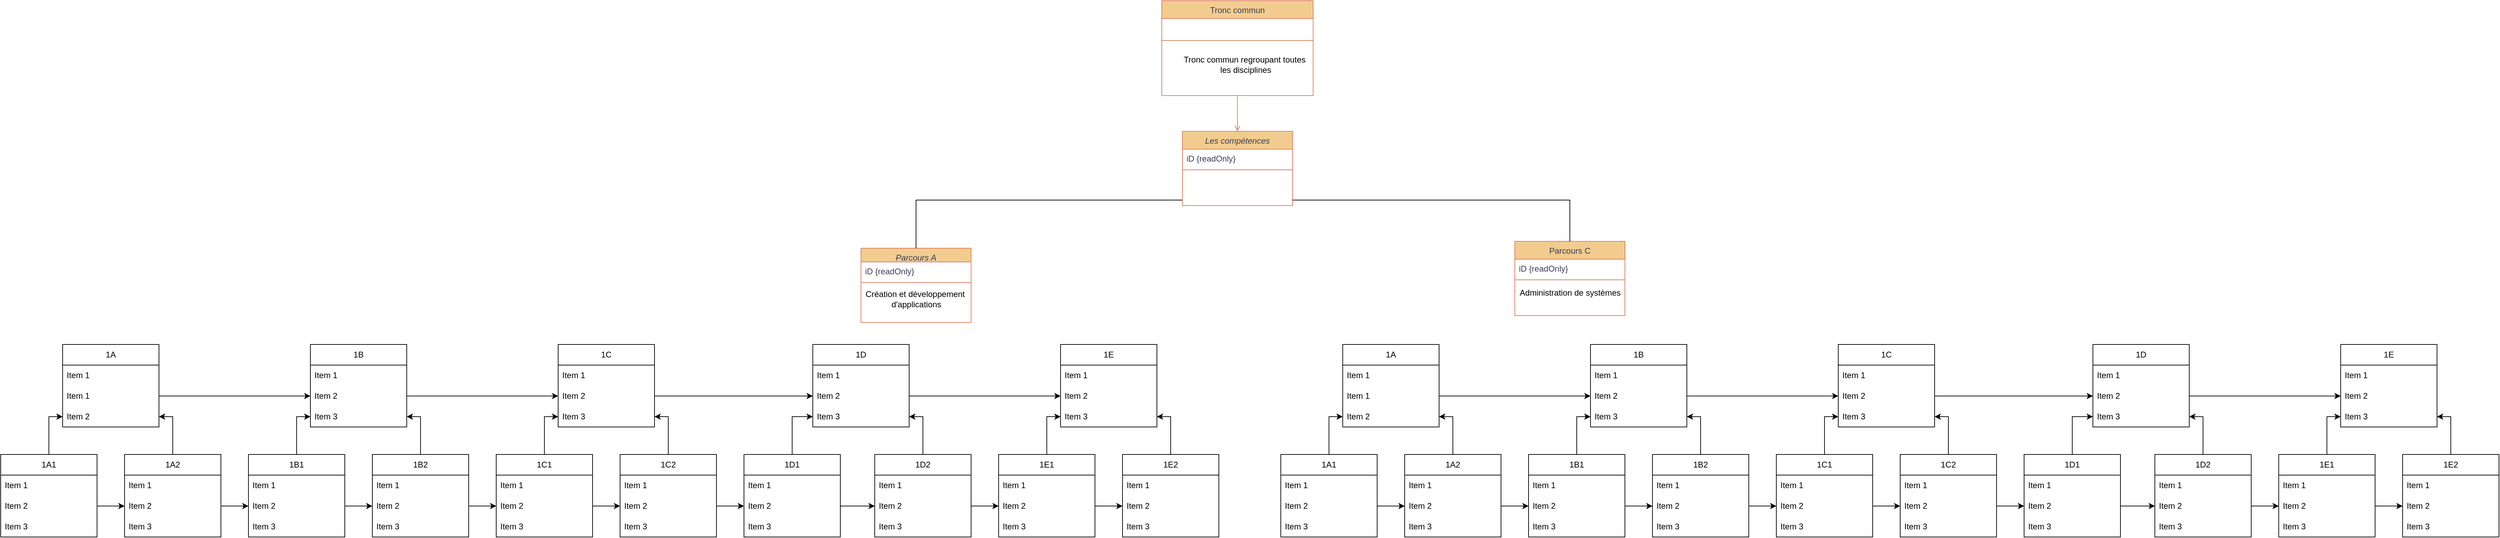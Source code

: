 <mxfile version="22.1.4" type="github">
  <diagram id="C5RBs43oDa-KdzZeNtuy" name="Page-1">
    <mxGraphModel dx="5530" dy="2835" grid="1" gridSize="10" guides="1" tooltips="1" connect="1" arrows="1" fold="1" page="0" pageScale="1" pageWidth="1654" pageHeight="2336" math="0" shadow="0">
      <root>
        <mxCell id="WIyWlLk6GJQsqaUBKTNV-0" />
        <mxCell id="WIyWlLk6GJQsqaUBKTNV-1" parent="WIyWlLk6GJQsqaUBKTNV-0" />
        <mxCell id="zkfFHV4jXpPFQw0GAbJ--0" value="Parcours A" style="swimlane;fontStyle=2;align=center;verticalAlign=top;childLayout=stackLayout;horizontal=1;startSize=20;horizontalStack=0;resizeParent=1;resizeLast=0;collapsible=1;marginBottom=0;rounded=0;shadow=0;strokeWidth=1;labelBackgroundColor=none;fillColor=#F2CC8F;strokeColor=#E07A5F;fontColor=#393C56;" parent="WIyWlLk6GJQsqaUBKTNV-1" vertex="1">
          <mxGeometry x="1100" y="420" width="160" height="108" as="geometry">
            <mxRectangle x="230" y="140" width="160" height="26" as="alternateBounds" />
          </mxGeometry>
        </mxCell>
        <mxCell id="zkfFHV4jXpPFQw0GAbJ--1" value="iD {readOnly}" style="text;align=left;verticalAlign=top;spacingLeft=4;spacingRight=4;overflow=hidden;rotatable=0;points=[[0,0.5],[1,0.5]];portConstraint=eastwest;labelBackgroundColor=none;fontColor=#393C56;" parent="zkfFHV4jXpPFQw0GAbJ--0" vertex="1">
          <mxGeometry y="20" width="160" height="26" as="geometry" />
        </mxCell>
        <mxCell id="zkfFHV4jXpPFQw0GAbJ--4" value="" style="line;html=1;strokeWidth=1;align=left;verticalAlign=middle;spacingTop=-1;spacingLeft=3;spacingRight=3;rotatable=0;labelPosition=right;points=[];portConstraint=eastwest;labelBackgroundColor=none;fillColor=#F2CC8F;strokeColor=#E07A5F;fontColor=#393C56;" parent="zkfFHV4jXpPFQw0GAbJ--0" vertex="1">
          <mxGeometry y="46" width="160" height="8" as="geometry" />
        </mxCell>
        <mxCell id="_Do5fUULnbsU_30QipjY-2" value="&lt;div&gt;Création et développement&amp;nbsp;&lt;/div&gt;&lt;div&gt;d&#39;applications &lt;/div&gt;" style="text;html=1;align=center;verticalAlign=middle;resizable=0;points=[];autosize=1;strokeColor=none;fillColor=none;" vertex="1" parent="zkfFHV4jXpPFQw0GAbJ--0">
          <mxGeometry y="54" width="160" height="40" as="geometry" />
        </mxCell>
        <mxCell id="zkfFHV4jXpPFQw0GAbJ--6" value="Tronc commun" style="swimlane;fontStyle=0;align=center;verticalAlign=top;childLayout=stackLayout;horizontal=1;startSize=26;horizontalStack=0;resizeParent=1;resizeLast=0;collapsible=1;marginBottom=0;rounded=0;shadow=0;strokeWidth=1;labelBackgroundColor=none;fillColor=#F2CC8F;strokeColor=#E07A5F;fontColor=#393C56;" parent="WIyWlLk6GJQsqaUBKTNV-1" vertex="1">
          <mxGeometry x="1537" y="60" width="220" height="138" as="geometry">
            <mxRectangle x="130" y="380" width="160" height="26" as="alternateBounds" />
          </mxGeometry>
        </mxCell>
        <mxCell id="zkfFHV4jXpPFQw0GAbJ--9" value="" style="line;html=1;strokeWidth=1;align=left;verticalAlign=middle;spacingTop=-1;spacingLeft=3;spacingRight=3;rotatable=0;labelPosition=right;points=[];portConstraint=eastwest;labelBackgroundColor=none;fillColor=#F2CC8F;strokeColor=#E07A5F;fontColor=#393C56;" parent="zkfFHV4jXpPFQw0GAbJ--6" vertex="1">
          <mxGeometry y="26" width="220" height="64" as="geometry" />
        </mxCell>
        <mxCell id="zkfFHV4jXpPFQw0GAbJ--17" value="Parcours C" style="swimlane;fontStyle=0;align=center;verticalAlign=top;childLayout=stackLayout;horizontal=1;startSize=26;horizontalStack=0;resizeParent=1;resizeLast=0;collapsible=1;marginBottom=0;rounded=0;shadow=0;strokeWidth=1;labelBackgroundColor=none;fillColor=#F2CC8F;strokeColor=#E07A5F;fontColor=#393C56;" parent="WIyWlLk6GJQsqaUBKTNV-1" vertex="1">
          <mxGeometry x="2050" y="410" width="160" height="108" as="geometry">
            <mxRectangle x="550" y="140" width="160" height="26" as="alternateBounds" />
          </mxGeometry>
        </mxCell>
        <mxCell id="zkfFHV4jXpPFQw0GAbJ--18" value="iD {readOnly}" style="text;align=left;verticalAlign=top;spacingLeft=4;spacingRight=4;overflow=hidden;rotatable=0;points=[[0,0.5],[1,0.5]];portConstraint=eastwest;labelBackgroundColor=none;fontColor=#393C56;" parent="zkfFHV4jXpPFQw0GAbJ--17" vertex="1">
          <mxGeometry y="26" width="160" height="26" as="geometry" />
        </mxCell>
        <mxCell id="zkfFHV4jXpPFQw0GAbJ--23" value="" style="line;html=1;strokeWidth=1;align=left;verticalAlign=middle;spacingTop=-1;spacingLeft=3;spacingRight=3;rotatable=0;labelPosition=right;points=[];portConstraint=eastwest;labelBackgroundColor=none;fillColor=#F2CC8F;strokeColor=#E07A5F;fontColor=#393C56;" parent="zkfFHV4jXpPFQw0GAbJ--17" vertex="1">
          <mxGeometry y="52" width="160" height="8" as="geometry" />
        </mxCell>
        <mxCell id="_Do5fUULnbsU_30QipjY-3" value="Administration de systèmes" style="text;html=1;align=center;verticalAlign=middle;resizable=0;points=[];autosize=1;strokeColor=none;fillColor=none;" vertex="1" parent="zkfFHV4jXpPFQw0GAbJ--17">
          <mxGeometry y="60" width="160" height="30" as="geometry" />
        </mxCell>
        <mxCell id="f_c0-sMYUy5ZmHDfD9uq-3" value="Les compétences" style="swimlane;fontStyle=2;align=center;verticalAlign=top;childLayout=stackLayout;horizontal=1;startSize=26;horizontalStack=0;resizeParent=1;resizeLast=0;collapsible=1;marginBottom=0;rounded=0;shadow=0;strokeWidth=1;labelBackgroundColor=none;fillColor=#F2CC8F;strokeColor=#E07A5F;fontColor=#393C56;" parent="WIyWlLk6GJQsqaUBKTNV-1" vertex="1">
          <mxGeometry x="1567" y="250" width="160" height="108" as="geometry">
            <mxRectangle x="230" y="140" width="160" height="26" as="alternateBounds" />
          </mxGeometry>
        </mxCell>
        <mxCell id="f_c0-sMYUy5ZmHDfD9uq-4" value="iD {readOnly}" style="text;align=left;verticalAlign=top;spacingLeft=4;spacingRight=4;overflow=hidden;rotatable=0;points=[[0,0.5],[1,0.5]];portConstraint=eastwest;labelBackgroundColor=none;fontColor=#393C56;" parent="f_c0-sMYUy5ZmHDfD9uq-3" vertex="1">
          <mxGeometry y="26" width="160" height="26" as="geometry" />
        </mxCell>
        <mxCell id="f_c0-sMYUy5ZmHDfD9uq-5" value="" style="line;html=1;strokeWidth=1;align=left;verticalAlign=middle;spacingTop=-1;spacingLeft=3;spacingRight=3;rotatable=0;labelPosition=right;points=[];portConstraint=eastwest;labelBackgroundColor=none;fillColor=#F2CC8F;strokeColor=#E07A5F;fontColor=#393C56;" parent="f_c0-sMYUy5ZmHDfD9uq-3" vertex="1">
          <mxGeometry y="52" width="160" height="8" as="geometry" />
        </mxCell>
        <mxCell id="f_c0-sMYUy5ZmHDfD9uq-6" value="" style="endArrow=open;shadow=0;strokeWidth=1;rounded=0;endFill=1;edgeStyle=elbowEdgeStyle;elbow=vertical;labelBackgroundColor=none;strokeColor=#E07A5F;fontColor=default;entryX=0.5;entryY=0;entryDx=0;entryDy=0;exitX=0.5;exitY=1;exitDx=0;exitDy=0;" parent="WIyWlLk6GJQsqaUBKTNV-1" edge="1" target="f_c0-sMYUy5ZmHDfD9uq-3" source="zkfFHV4jXpPFQw0GAbJ--6">
          <mxGeometry x="0.5" y="41" relative="1" as="geometry">
            <mxPoint x="1557" y="130" as="sourcePoint" />
            <mxPoint x="1427" y="257" as="targetPoint" />
            <mxPoint x="-40" y="32" as="offset" />
          </mxGeometry>
        </mxCell>
        <mxCell id="_Do5fUULnbsU_30QipjY-0" value="" style="endArrow=none;html=1;rounded=0;exitX=0.5;exitY=0;exitDx=0;exitDy=0;" edge="1" parent="WIyWlLk6GJQsqaUBKTNV-1" source="zkfFHV4jXpPFQw0GAbJ--0">
          <mxGeometry width="50" height="50" relative="1" as="geometry">
            <mxPoint x="1507" y="420" as="sourcePoint" />
            <mxPoint x="1567" y="350" as="targetPoint" />
            <Array as="points">
              <mxPoint x="1180" y="350" />
              <mxPoint x="1507" y="350" />
            </Array>
          </mxGeometry>
        </mxCell>
        <mxCell id="_Do5fUULnbsU_30QipjY-1" value="" style="endArrow=none;html=1;rounded=0;entryX=0.5;entryY=0;entryDx=0;entryDy=0;" edge="1" parent="WIyWlLk6GJQsqaUBKTNV-1" target="zkfFHV4jXpPFQw0GAbJ--17">
          <mxGeometry width="50" height="50" relative="1" as="geometry">
            <mxPoint x="1727" y="350" as="sourcePoint" />
            <mxPoint x="1797" y="360" as="targetPoint" />
            <Array as="points">
              <mxPoint x="1787" y="350" />
              <mxPoint x="2130" y="350" />
            </Array>
          </mxGeometry>
        </mxCell>
        <mxCell id="_Do5fUULnbsU_30QipjY-4" value="&lt;div&gt;Tronc commun regroupant toutes&lt;/div&gt;&lt;div&gt;&amp;nbsp;les disciplines&lt;/div&gt;" style="text;html=1;align=center;verticalAlign=middle;resizable=0;points=[];autosize=1;strokeColor=none;fillColor=none;" vertex="1" parent="WIyWlLk6GJQsqaUBKTNV-1">
          <mxGeometry x="1557" y="133" width="200" height="40" as="geometry" />
        </mxCell>
        <mxCell id="_Do5fUULnbsU_30QipjY-5" value="1D" style="swimlane;fontStyle=0;childLayout=stackLayout;horizontal=1;startSize=30;horizontalStack=0;resizeParent=1;resizeParentMax=0;resizeLast=0;collapsible=1;marginBottom=0;whiteSpace=wrap;html=1;" vertex="1" parent="WIyWlLk6GJQsqaUBKTNV-1">
          <mxGeometry x="1030" y="560" width="140" height="120" as="geometry" />
        </mxCell>
        <mxCell id="_Do5fUULnbsU_30QipjY-6" value="Item 1" style="text;strokeColor=none;fillColor=none;align=left;verticalAlign=middle;spacingLeft=4;spacingRight=4;overflow=hidden;points=[[0,0.5],[1,0.5]];portConstraint=eastwest;rotatable=0;whiteSpace=wrap;html=1;" vertex="1" parent="_Do5fUULnbsU_30QipjY-5">
          <mxGeometry y="30" width="140" height="30" as="geometry" />
        </mxCell>
        <mxCell id="_Do5fUULnbsU_30QipjY-7" value="Item 2" style="text;strokeColor=none;fillColor=none;align=left;verticalAlign=middle;spacingLeft=4;spacingRight=4;overflow=hidden;points=[[0,0.5],[1,0.5]];portConstraint=eastwest;rotatable=0;whiteSpace=wrap;html=1;" vertex="1" parent="_Do5fUULnbsU_30QipjY-5">
          <mxGeometry y="60" width="140" height="30" as="geometry" />
        </mxCell>
        <mxCell id="_Do5fUULnbsU_30QipjY-8" value="Item 3" style="text;strokeColor=none;fillColor=none;align=left;verticalAlign=middle;spacingLeft=4;spacingRight=4;overflow=hidden;points=[[0,0.5],[1,0.5]];portConstraint=eastwest;rotatable=0;whiteSpace=wrap;html=1;" vertex="1" parent="_Do5fUULnbsU_30QipjY-5">
          <mxGeometry y="90" width="140" height="30" as="geometry" />
        </mxCell>
        <mxCell id="_Do5fUULnbsU_30QipjY-9" value="1C" style="swimlane;fontStyle=0;childLayout=stackLayout;horizontal=1;startSize=30;horizontalStack=0;resizeParent=1;resizeParentMax=0;resizeLast=0;collapsible=1;marginBottom=0;whiteSpace=wrap;html=1;" vertex="1" parent="WIyWlLk6GJQsqaUBKTNV-1">
          <mxGeometry x="660" y="560" width="140" height="120" as="geometry" />
        </mxCell>
        <mxCell id="_Do5fUULnbsU_30QipjY-10" value="Item 1" style="text;strokeColor=none;fillColor=none;align=left;verticalAlign=middle;spacingLeft=4;spacingRight=4;overflow=hidden;points=[[0,0.5],[1,0.5]];portConstraint=eastwest;rotatable=0;whiteSpace=wrap;html=1;" vertex="1" parent="_Do5fUULnbsU_30QipjY-9">
          <mxGeometry y="30" width="140" height="30" as="geometry" />
        </mxCell>
        <mxCell id="_Do5fUULnbsU_30QipjY-11" value="Item 2" style="text;strokeColor=none;fillColor=none;align=left;verticalAlign=middle;spacingLeft=4;spacingRight=4;overflow=hidden;points=[[0,0.5],[1,0.5]];portConstraint=eastwest;rotatable=0;whiteSpace=wrap;html=1;" vertex="1" parent="_Do5fUULnbsU_30QipjY-9">
          <mxGeometry y="60" width="140" height="30" as="geometry" />
        </mxCell>
        <mxCell id="_Do5fUULnbsU_30QipjY-12" value="Item 3" style="text;strokeColor=none;fillColor=none;align=left;verticalAlign=middle;spacingLeft=4;spacingRight=4;overflow=hidden;points=[[0,0.5],[1,0.5]];portConstraint=eastwest;rotatable=0;whiteSpace=wrap;html=1;" vertex="1" parent="_Do5fUULnbsU_30QipjY-9">
          <mxGeometry y="90" width="140" height="30" as="geometry" />
        </mxCell>
        <mxCell id="_Do5fUULnbsU_30QipjY-13" value="1B" style="swimlane;fontStyle=0;childLayout=stackLayout;horizontal=1;startSize=30;horizontalStack=0;resizeParent=1;resizeParentMax=0;resizeLast=0;collapsible=1;marginBottom=0;whiteSpace=wrap;html=1;" vertex="1" parent="WIyWlLk6GJQsqaUBKTNV-1">
          <mxGeometry x="300" y="560" width="140" height="120" as="geometry" />
        </mxCell>
        <mxCell id="_Do5fUULnbsU_30QipjY-14" value="Item 1" style="text;strokeColor=none;fillColor=none;align=left;verticalAlign=middle;spacingLeft=4;spacingRight=4;overflow=hidden;points=[[0,0.5],[1,0.5]];portConstraint=eastwest;rotatable=0;whiteSpace=wrap;html=1;" vertex="1" parent="_Do5fUULnbsU_30QipjY-13">
          <mxGeometry y="30" width="140" height="30" as="geometry" />
        </mxCell>
        <mxCell id="_Do5fUULnbsU_30QipjY-15" value="Item 2" style="text;strokeColor=none;fillColor=none;align=left;verticalAlign=middle;spacingLeft=4;spacingRight=4;overflow=hidden;points=[[0,0.5],[1,0.5]];portConstraint=eastwest;rotatable=0;whiteSpace=wrap;html=1;" vertex="1" parent="_Do5fUULnbsU_30QipjY-13">
          <mxGeometry y="60" width="140" height="30" as="geometry" />
        </mxCell>
        <mxCell id="_Do5fUULnbsU_30QipjY-16" value="Item 3" style="text;strokeColor=none;fillColor=none;align=left;verticalAlign=middle;spacingLeft=4;spacingRight=4;overflow=hidden;points=[[0,0.5],[1,0.5]];portConstraint=eastwest;rotatable=0;whiteSpace=wrap;html=1;" vertex="1" parent="_Do5fUULnbsU_30QipjY-13">
          <mxGeometry y="90" width="140" height="30" as="geometry" />
        </mxCell>
        <mxCell id="_Do5fUULnbsU_30QipjY-17" value="1A" style="swimlane;fontStyle=0;childLayout=stackLayout;horizontal=1;startSize=30;horizontalStack=0;resizeParent=1;resizeParentMax=0;resizeLast=0;collapsible=1;marginBottom=0;whiteSpace=wrap;html=1;" vertex="1" parent="WIyWlLk6GJQsqaUBKTNV-1">
          <mxGeometry x="-60" y="560" width="140" height="120" as="geometry" />
        </mxCell>
        <mxCell id="_Do5fUULnbsU_30QipjY-71" value="Item 1" style="text;strokeColor=none;fillColor=none;align=left;verticalAlign=middle;spacingLeft=4;spacingRight=4;overflow=hidden;points=[[0,0.5],[1,0.5]];portConstraint=eastwest;rotatable=0;whiteSpace=wrap;html=1;" vertex="1" parent="_Do5fUULnbsU_30QipjY-17">
          <mxGeometry y="30" width="140" height="30" as="geometry" />
        </mxCell>
        <mxCell id="_Do5fUULnbsU_30QipjY-18" value="Item 1" style="text;strokeColor=none;fillColor=none;align=left;verticalAlign=middle;spacingLeft=4;spacingRight=4;overflow=hidden;points=[[0,0.5],[1,0.5]];portConstraint=eastwest;rotatable=0;whiteSpace=wrap;html=1;" vertex="1" parent="_Do5fUULnbsU_30QipjY-17">
          <mxGeometry y="60" width="140" height="30" as="geometry" />
        </mxCell>
        <mxCell id="_Do5fUULnbsU_30QipjY-19" value="Item 2" style="text;strokeColor=none;fillColor=none;align=left;verticalAlign=middle;spacingLeft=4;spacingRight=4;overflow=hidden;points=[[0,0.5],[1,0.5]];portConstraint=eastwest;rotatable=0;whiteSpace=wrap;html=1;" vertex="1" parent="_Do5fUULnbsU_30QipjY-17">
          <mxGeometry y="90" width="140" height="30" as="geometry" />
        </mxCell>
        <mxCell id="_Do5fUULnbsU_30QipjY-21" value="1E" style="swimlane;fontStyle=0;childLayout=stackLayout;horizontal=1;startSize=30;horizontalStack=0;resizeParent=1;resizeParentMax=0;resizeLast=0;collapsible=1;marginBottom=0;whiteSpace=wrap;html=1;" vertex="1" parent="WIyWlLk6GJQsqaUBKTNV-1">
          <mxGeometry x="1390" y="560" width="140" height="120" as="geometry" />
        </mxCell>
        <mxCell id="_Do5fUULnbsU_30QipjY-22" value="Item 1" style="text;strokeColor=none;fillColor=none;align=left;verticalAlign=middle;spacingLeft=4;spacingRight=4;overflow=hidden;points=[[0,0.5],[1,0.5]];portConstraint=eastwest;rotatable=0;whiteSpace=wrap;html=1;" vertex="1" parent="_Do5fUULnbsU_30QipjY-21">
          <mxGeometry y="30" width="140" height="30" as="geometry" />
        </mxCell>
        <mxCell id="_Do5fUULnbsU_30QipjY-23" value="Item 2" style="text;strokeColor=none;fillColor=none;align=left;verticalAlign=middle;spacingLeft=4;spacingRight=4;overflow=hidden;points=[[0,0.5],[1,0.5]];portConstraint=eastwest;rotatable=0;whiteSpace=wrap;html=1;" vertex="1" parent="_Do5fUULnbsU_30QipjY-21">
          <mxGeometry y="60" width="140" height="30" as="geometry" />
        </mxCell>
        <mxCell id="_Do5fUULnbsU_30QipjY-24" value="Item 3" style="text;strokeColor=none;fillColor=none;align=left;verticalAlign=middle;spacingLeft=4;spacingRight=4;overflow=hidden;points=[[0,0.5],[1,0.5]];portConstraint=eastwest;rotatable=0;whiteSpace=wrap;html=1;" vertex="1" parent="_Do5fUULnbsU_30QipjY-21">
          <mxGeometry y="90" width="140" height="30" as="geometry" />
        </mxCell>
        <mxCell id="_Do5fUULnbsU_30QipjY-98" style="edgeStyle=orthogonalEdgeStyle;rounded=0;orthogonalLoop=1;jettySize=auto;html=1;exitX=0.5;exitY=0;exitDx=0;exitDy=0;entryX=1;entryY=0.5;entryDx=0;entryDy=0;" edge="1" parent="WIyWlLk6GJQsqaUBKTNV-1" source="_Do5fUULnbsU_30QipjY-46" target="_Do5fUULnbsU_30QipjY-19">
          <mxGeometry relative="1" as="geometry" />
        </mxCell>
        <mxCell id="_Do5fUULnbsU_30QipjY-46" value="1A2" style="swimlane;fontStyle=0;childLayout=stackLayout;horizontal=1;startSize=30;horizontalStack=0;resizeParent=1;resizeParentMax=0;resizeLast=0;collapsible=1;marginBottom=0;whiteSpace=wrap;html=1;" vertex="1" parent="WIyWlLk6GJQsqaUBKTNV-1">
          <mxGeometry x="30" y="720" width="140" height="120" as="geometry" />
        </mxCell>
        <mxCell id="_Do5fUULnbsU_30QipjY-47" value="Item 1" style="text;strokeColor=none;fillColor=none;align=left;verticalAlign=middle;spacingLeft=4;spacingRight=4;overflow=hidden;points=[[0,0.5],[1,0.5]];portConstraint=eastwest;rotatable=0;whiteSpace=wrap;html=1;" vertex="1" parent="_Do5fUULnbsU_30QipjY-46">
          <mxGeometry y="30" width="140" height="30" as="geometry" />
        </mxCell>
        <mxCell id="_Do5fUULnbsU_30QipjY-48" value="Item 2" style="text;strokeColor=none;fillColor=none;align=left;verticalAlign=middle;spacingLeft=4;spacingRight=4;overflow=hidden;points=[[0,0.5],[1,0.5]];portConstraint=eastwest;rotatable=0;whiteSpace=wrap;html=1;" vertex="1" parent="_Do5fUULnbsU_30QipjY-46">
          <mxGeometry y="60" width="140" height="30" as="geometry" />
        </mxCell>
        <mxCell id="_Do5fUULnbsU_30QipjY-49" value="Item 3" style="text;strokeColor=none;fillColor=none;align=left;verticalAlign=middle;spacingLeft=4;spacingRight=4;overflow=hidden;points=[[0,0.5],[1,0.5]];portConstraint=eastwest;rotatable=0;whiteSpace=wrap;html=1;" vertex="1" parent="_Do5fUULnbsU_30QipjY-46">
          <mxGeometry y="90" width="140" height="30" as="geometry" />
        </mxCell>
        <mxCell id="_Do5fUULnbsU_30QipjY-100" style="edgeStyle=orthogonalEdgeStyle;rounded=0;orthogonalLoop=1;jettySize=auto;html=1;exitX=0.5;exitY=0;exitDx=0;exitDy=0;entryX=1;entryY=0.5;entryDx=0;entryDy=0;" edge="1" parent="WIyWlLk6GJQsqaUBKTNV-1" source="_Do5fUULnbsU_30QipjY-50" target="_Do5fUULnbsU_30QipjY-16">
          <mxGeometry relative="1" as="geometry" />
        </mxCell>
        <mxCell id="_Do5fUULnbsU_30QipjY-50" value="1B2" style="swimlane;fontStyle=0;childLayout=stackLayout;horizontal=1;startSize=30;horizontalStack=0;resizeParent=1;resizeParentMax=0;resizeLast=0;collapsible=1;marginBottom=0;whiteSpace=wrap;html=1;" vertex="1" parent="WIyWlLk6GJQsqaUBKTNV-1">
          <mxGeometry x="390" y="720" width="140" height="120" as="geometry" />
        </mxCell>
        <mxCell id="_Do5fUULnbsU_30QipjY-51" value="Item 1" style="text;strokeColor=none;fillColor=none;align=left;verticalAlign=middle;spacingLeft=4;spacingRight=4;overflow=hidden;points=[[0,0.5],[1,0.5]];portConstraint=eastwest;rotatable=0;whiteSpace=wrap;html=1;" vertex="1" parent="_Do5fUULnbsU_30QipjY-50">
          <mxGeometry y="30" width="140" height="30" as="geometry" />
        </mxCell>
        <mxCell id="_Do5fUULnbsU_30QipjY-52" value="Item 2" style="text;strokeColor=none;fillColor=none;align=left;verticalAlign=middle;spacingLeft=4;spacingRight=4;overflow=hidden;points=[[0,0.5],[1,0.5]];portConstraint=eastwest;rotatable=0;whiteSpace=wrap;html=1;" vertex="1" parent="_Do5fUULnbsU_30QipjY-50">
          <mxGeometry y="60" width="140" height="30" as="geometry" />
        </mxCell>
        <mxCell id="_Do5fUULnbsU_30QipjY-53" value="Item 3" style="text;strokeColor=none;fillColor=none;align=left;verticalAlign=middle;spacingLeft=4;spacingRight=4;overflow=hidden;points=[[0,0.5],[1,0.5]];portConstraint=eastwest;rotatable=0;whiteSpace=wrap;html=1;" vertex="1" parent="_Do5fUULnbsU_30QipjY-50">
          <mxGeometry y="90" width="140" height="30" as="geometry" />
        </mxCell>
        <mxCell id="_Do5fUULnbsU_30QipjY-99" style="edgeStyle=orthogonalEdgeStyle;rounded=0;orthogonalLoop=1;jettySize=auto;html=1;exitX=0.5;exitY=0;exitDx=0;exitDy=0;entryX=0;entryY=0.5;entryDx=0;entryDy=0;" edge="1" parent="WIyWlLk6GJQsqaUBKTNV-1" source="_Do5fUULnbsU_30QipjY-54" target="_Do5fUULnbsU_30QipjY-16">
          <mxGeometry relative="1" as="geometry" />
        </mxCell>
        <mxCell id="_Do5fUULnbsU_30QipjY-54" value="1B1" style="swimlane;fontStyle=0;childLayout=stackLayout;horizontal=1;startSize=30;horizontalStack=0;resizeParent=1;resizeParentMax=0;resizeLast=0;collapsible=1;marginBottom=0;whiteSpace=wrap;html=1;" vertex="1" parent="WIyWlLk6GJQsqaUBKTNV-1">
          <mxGeometry x="210" y="720" width="140" height="120" as="geometry" />
        </mxCell>
        <mxCell id="_Do5fUULnbsU_30QipjY-55" value="Item 1" style="text;strokeColor=none;fillColor=none;align=left;verticalAlign=middle;spacingLeft=4;spacingRight=4;overflow=hidden;points=[[0,0.5],[1,0.5]];portConstraint=eastwest;rotatable=0;whiteSpace=wrap;html=1;" vertex="1" parent="_Do5fUULnbsU_30QipjY-54">
          <mxGeometry y="30" width="140" height="30" as="geometry" />
        </mxCell>
        <mxCell id="_Do5fUULnbsU_30QipjY-56" value="Item 2" style="text;strokeColor=none;fillColor=none;align=left;verticalAlign=middle;spacingLeft=4;spacingRight=4;overflow=hidden;points=[[0,0.5],[1,0.5]];portConstraint=eastwest;rotatable=0;whiteSpace=wrap;html=1;" vertex="1" parent="_Do5fUULnbsU_30QipjY-54">
          <mxGeometry y="60" width="140" height="30" as="geometry" />
        </mxCell>
        <mxCell id="_Do5fUULnbsU_30QipjY-57" value="Item 3" style="text;strokeColor=none;fillColor=none;align=left;verticalAlign=middle;spacingLeft=4;spacingRight=4;overflow=hidden;points=[[0,0.5],[1,0.5]];portConstraint=eastwest;rotatable=0;whiteSpace=wrap;html=1;" vertex="1" parent="_Do5fUULnbsU_30QipjY-54">
          <mxGeometry y="90" width="140" height="30" as="geometry" />
        </mxCell>
        <mxCell id="_Do5fUULnbsU_30QipjY-101" style="edgeStyle=orthogonalEdgeStyle;rounded=0;orthogonalLoop=1;jettySize=auto;html=1;exitX=0.5;exitY=0;exitDx=0;exitDy=0;entryX=0;entryY=0.5;entryDx=0;entryDy=0;" edge="1" parent="WIyWlLk6GJQsqaUBKTNV-1" source="_Do5fUULnbsU_30QipjY-58" target="_Do5fUULnbsU_30QipjY-12">
          <mxGeometry relative="1" as="geometry" />
        </mxCell>
        <mxCell id="_Do5fUULnbsU_30QipjY-58" value="1C1" style="swimlane;fontStyle=0;childLayout=stackLayout;horizontal=1;startSize=30;horizontalStack=0;resizeParent=1;resizeParentMax=0;resizeLast=0;collapsible=1;marginBottom=0;whiteSpace=wrap;html=1;" vertex="1" parent="WIyWlLk6GJQsqaUBKTNV-1">
          <mxGeometry x="570" y="720" width="140" height="120" as="geometry" />
        </mxCell>
        <mxCell id="_Do5fUULnbsU_30QipjY-59" value="Item 1" style="text;strokeColor=none;fillColor=none;align=left;verticalAlign=middle;spacingLeft=4;spacingRight=4;overflow=hidden;points=[[0,0.5],[1,0.5]];portConstraint=eastwest;rotatable=0;whiteSpace=wrap;html=1;" vertex="1" parent="_Do5fUULnbsU_30QipjY-58">
          <mxGeometry y="30" width="140" height="30" as="geometry" />
        </mxCell>
        <mxCell id="_Do5fUULnbsU_30QipjY-60" value="Item 2" style="text;strokeColor=none;fillColor=none;align=left;verticalAlign=middle;spacingLeft=4;spacingRight=4;overflow=hidden;points=[[0,0.5],[1,0.5]];portConstraint=eastwest;rotatable=0;whiteSpace=wrap;html=1;" vertex="1" parent="_Do5fUULnbsU_30QipjY-58">
          <mxGeometry y="60" width="140" height="30" as="geometry" />
        </mxCell>
        <mxCell id="_Do5fUULnbsU_30QipjY-61" value="Item 3" style="text;strokeColor=none;fillColor=none;align=left;verticalAlign=middle;spacingLeft=4;spacingRight=4;overflow=hidden;points=[[0,0.5],[1,0.5]];portConstraint=eastwest;rotatable=0;whiteSpace=wrap;html=1;" vertex="1" parent="_Do5fUULnbsU_30QipjY-58">
          <mxGeometry y="90" width="140" height="30" as="geometry" />
        </mxCell>
        <mxCell id="_Do5fUULnbsU_30QipjY-116" style="edgeStyle=orthogonalEdgeStyle;rounded=0;orthogonalLoop=1;jettySize=auto;html=1;exitX=0.5;exitY=0;exitDx=0;exitDy=0;entryX=0;entryY=0.5;entryDx=0;entryDy=0;" edge="1" parent="WIyWlLk6GJQsqaUBKTNV-1" source="_Do5fUULnbsU_30QipjY-62" target="_Do5fUULnbsU_30QipjY-19">
          <mxGeometry relative="1" as="geometry" />
        </mxCell>
        <mxCell id="_Do5fUULnbsU_30QipjY-62" value="1A1" style="swimlane;fontStyle=0;childLayout=stackLayout;horizontal=1;startSize=30;horizontalStack=0;resizeParent=1;resizeParentMax=0;resizeLast=0;collapsible=1;marginBottom=0;whiteSpace=wrap;html=1;" vertex="1" parent="WIyWlLk6GJQsqaUBKTNV-1">
          <mxGeometry x="-150" y="720" width="140" height="120" as="geometry" />
        </mxCell>
        <mxCell id="_Do5fUULnbsU_30QipjY-63" value="Item 1" style="text;strokeColor=none;fillColor=none;align=left;verticalAlign=middle;spacingLeft=4;spacingRight=4;overflow=hidden;points=[[0,0.5],[1,0.5]];portConstraint=eastwest;rotatable=0;whiteSpace=wrap;html=1;" vertex="1" parent="_Do5fUULnbsU_30QipjY-62">
          <mxGeometry y="30" width="140" height="30" as="geometry" />
        </mxCell>
        <mxCell id="_Do5fUULnbsU_30QipjY-64" value="Item 2" style="text;strokeColor=none;fillColor=none;align=left;verticalAlign=middle;spacingLeft=4;spacingRight=4;overflow=hidden;points=[[0,0.5],[1,0.5]];portConstraint=eastwest;rotatable=0;whiteSpace=wrap;html=1;" vertex="1" parent="_Do5fUULnbsU_30QipjY-62">
          <mxGeometry y="60" width="140" height="30" as="geometry" />
        </mxCell>
        <mxCell id="_Do5fUULnbsU_30QipjY-65" value="Item 3" style="text;strokeColor=none;fillColor=none;align=left;verticalAlign=middle;spacingLeft=4;spacingRight=4;overflow=hidden;points=[[0,0.5],[1,0.5]];portConstraint=eastwest;rotatable=0;whiteSpace=wrap;html=1;" vertex="1" parent="_Do5fUULnbsU_30QipjY-62">
          <mxGeometry y="90" width="140" height="30" as="geometry" />
        </mxCell>
        <mxCell id="_Do5fUULnbsU_30QipjY-102" style="edgeStyle=orthogonalEdgeStyle;rounded=0;orthogonalLoop=1;jettySize=auto;html=1;exitX=0.5;exitY=0;exitDx=0;exitDy=0;entryX=1;entryY=0.5;entryDx=0;entryDy=0;" edge="1" parent="WIyWlLk6GJQsqaUBKTNV-1" source="_Do5fUULnbsU_30QipjY-66" target="_Do5fUULnbsU_30QipjY-12">
          <mxGeometry relative="1" as="geometry" />
        </mxCell>
        <mxCell id="_Do5fUULnbsU_30QipjY-66" value="1C2" style="swimlane;fontStyle=0;childLayout=stackLayout;horizontal=1;startSize=30;horizontalStack=0;resizeParent=1;resizeParentMax=0;resizeLast=0;collapsible=1;marginBottom=0;whiteSpace=wrap;html=1;" vertex="1" parent="WIyWlLk6GJQsqaUBKTNV-1">
          <mxGeometry x="750" y="720" width="140" height="120" as="geometry" />
        </mxCell>
        <mxCell id="_Do5fUULnbsU_30QipjY-67" value="Item 1" style="text;strokeColor=none;fillColor=none;align=left;verticalAlign=middle;spacingLeft=4;spacingRight=4;overflow=hidden;points=[[0,0.5],[1,0.5]];portConstraint=eastwest;rotatable=0;whiteSpace=wrap;html=1;" vertex="1" parent="_Do5fUULnbsU_30QipjY-66">
          <mxGeometry y="30" width="140" height="30" as="geometry" />
        </mxCell>
        <mxCell id="_Do5fUULnbsU_30QipjY-68" value="Item 2" style="text;strokeColor=none;fillColor=none;align=left;verticalAlign=middle;spacingLeft=4;spacingRight=4;overflow=hidden;points=[[0,0.5],[1,0.5]];portConstraint=eastwest;rotatable=0;whiteSpace=wrap;html=1;" vertex="1" parent="_Do5fUULnbsU_30QipjY-66">
          <mxGeometry y="60" width="140" height="30" as="geometry" />
        </mxCell>
        <mxCell id="_Do5fUULnbsU_30QipjY-69" value="Item 3" style="text;strokeColor=none;fillColor=none;align=left;verticalAlign=middle;spacingLeft=4;spacingRight=4;overflow=hidden;points=[[0,0.5],[1,0.5]];portConstraint=eastwest;rotatable=0;whiteSpace=wrap;html=1;" vertex="1" parent="_Do5fUULnbsU_30QipjY-66">
          <mxGeometry y="90" width="140" height="30" as="geometry" />
        </mxCell>
        <mxCell id="_Do5fUULnbsU_30QipjY-106" style="edgeStyle=orthogonalEdgeStyle;rounded=0;orthogonalLoop=1;jettySize=auto;html=1;exitX=0.5;exitY=0;exitDx=0;exitDy=0;entryX=1;entryY=0.5;entryDx=0;entryDy=0;" edge="1" parent="WIyWlLk6GJQsqaUBKTNV-1" source="_Do5fUULnbsU_30QipjY-76" target="_Do5fUULnbsU_30QipjY-24">
          <mxGeometry relative="1" as="geometry" />
        </mxCell>
        <mxCell id="_Do5fUULnbsU_30QipjY-76" value="1E2" style="swimlane;fontStyle=0;childLayout=stackLayout;horizontal=1;startSize=30;horizontalStack=0;resizeParent=1;resizeParentMax=0;resizeLast=0;collapsible=1;marginBottom=0;whiteSpace=wrap;html=1;" vertex="1" parent="WIyWlLk6GJQsqaUBKTNV-1">
          <mxGeometry x="1480" y="720" width="140" height="120" as="geometry" />
        </mxCell>
        <mxCell id="_Do5fUULnbsU_30QipjY-77" value="Item 1" style="text;strokeColor=none;fillColor=none;align=left;verticalAlign=middle;spacingLeft=4;spacingRight=4;overflow=hidden;points=[[0,0.5],[1,0.5]];portConstraint=eastwest;rotatable=0;whiteSpace=wrap;html=1;" vertex="1" parent="_Do5fUULnbsU_30QipjY-76">
          <mxGeometry y="30" width="140" height="30" as="geometry" />
        </mxCell>
        <mxCell id="_Do5fUULnbsU_30QipjY-78" value="Item 2" style="text;strokeColor=none;fillColor=none;align=left;verticalAlign=middle;spacingLeft=4;spacingRight=4;overflow=hidden;points=[[0,0.5],[1,0.5]];portConstraint=eastwest;rotatable=0;whiteSpace=wrap;html=1;" vertex="1" parent="_Do5fUULnbsU_30QipjY-76">
          <mxGeometry y="60" width="140" height="30" as="geometry" />
        </mxCell>
        <mxCell id="_Do5fUULnbsU_30QipjY-79" value="Item 3" style="text;strokeColor=none;fillColor=none;align=left;verticalAlign=middle;spacingLeft=4;spacingRight=4;overflow=hidden;points=[[0,0.5],[1,0.5]];portConstraint=eastwest;rotatable=0;whiteSpace=wrap;html=1;" vertex="1" parent="_Do5fUULnbsU_30QipjY-76">
          <mxGeometry y="90" width="140" height="30" as="geometry" />
        </mxCell>
        <mxCell id="_Do5fUULnbsU_30QipjY-105" style="edgeStyle=orthogonalEdgeStyle;rounded=0;orthogonalLoop=1;jettySize=auto;html=1;exitX=0.5;exitY=0;exitDx=0;exitDy=0;entryX=0;entryY=0.5;entryDx=0;entryDy=0;" edge="1" parent="WIyWlLk6GJQsqaUBKTNV-1" source="_Do5fUULnbsU_30QipjY-80" target="_Do5fUULnbsU_30QipjY-24">
          <mxGeometry relative="1" as="geometry" />
        </mxCell>
        <mxCell id="_Do5fUULnbsU_30QipjY-80" value="1E1" style="swimlane;fontStyle=0;childLayout=stackLayout;horizontal=1;startSize=30;horizontalStack=0;resizeParent=1;resizeParentMax=0;resizeLast=0;collapsible=1;marginBottom=0;whiteSpace=wrap;html=1;" vertex="1" parent="WIyWlLk6GJQsqaUBKTNV-1">
          <mxGeometry x="1300" y="720" width="140" height="120" as="geometry" />
        </mxCell>
        <mxCell id="_Do5fUULnbsU_30QipjY-81" value="Item 1" style="text;strokeColor=none;fillColor=none;align=left;verticalAlign=middle;spacingLeft=4;spacingRight=4;overflow=hidden;points=[[0,0.5],[1,0.5]];portConstraint=eastwest;rotatable=0;whiteSpace=wrap;html=1;" vertex="1" parent="_Do5fUULnbsU_30QipjY-80">
          <mxGeometry y="30" width="140" height="30" as="geometry" />
        </mxCell>
        <mxCell id="_Do5fUULnbsU_30QipjY-82" value="Item 2" style="text;strokeColor=none;fillColor=none;align=left;verticalAlign=middle;spacingLeft=4;spacingRight=4;overflow=hidden;points=[[0,0.5],[1,0.5]];portConstraint=eastwest;rotatable=0;whiteSpace=wrap;html=1;" vertex="1" parent="_Do5fUULnbsU_30QipjY-80">
          <mxGeometry y="60" width="140" height="30" as="geometry" />
        </mxCell>
        <mxCell id="_Do5fUULnbsU_30QipjY-83" value="Item 3" style="text;strokeColor=none;fillColor=none;align=left;verticalAlign=middle;spacingLeft=4;spacingRight=4;overflow=hidden;points=[[0,0.5],[1,0.5]];portConstraint=eastwest;rotatable=0;whiteSpace=wrap;html=1;" vertex="1" parent="_Do5fUULnbsU_30QipjY-80">
          <mxGeometry y="90" width="140" height="30" as="geometry" />
        </mxCell>
        <mxCell id="_Do5fUULnbsU_30QipjY-104" style="edgeStyle=orthogonalEdgeStyle;rounded=0;orthogonalLoop=1;jettySize=auto;html=1;exitX=0.5;exitY=0;exitDx=0;exitDy=0;entryX=1;entryY=0.5;entryDx=0;entryDy=0;" edge="1" parent="WIyWlLk6GJQsqaUBKTNV-1" source="_Do5fUULnbsU_30QipjY-84" target="_Do5fUULnbsU_30QipjY-8">
          <mxGeometry relative="1" as="geometry" />
        </mxCell>
        <mxCell id="_Do5fUULnbsU_30QipjY-84" value="1D2" style="swimlane;fontStyle=0;childLayout=stackLayout;horizontal=1;startSize=30;horizontalStack=0;resizeParent=1;resizeParentMax=0;resizeLast=0;collapsible=1;marginBottom=0;whiteSpace=wrap;html=1;" vertex="1" parent="WIyWlLk6GJQsqaUBKTNV-1">
          <mxGeometry x="1120" y="720" width="140" height="120" as="geometry" />
        </mxCell>
        <mxCell id="_Do5fUULnbsU_30QipjY-85" value="Item 1" style="text;strokeColor=none;fillColor=none;align=left;verticalAlign=middle;spacingLeft=4;spacingRight=4;overflow=hidden;points=[[0,0.5],[1,0.5]];portConstraint=eastwest;rotatable=0;whiteSpace=wrap;html=1;" vertex="1" parent="_Do5fUULnbsU_30QipjY-84">
          <mxGeometry y="30" width="140" height="30" as="geometry" />
        </mxCell>
        <mxCell id="_Do5fUULnbsU_30QipjY-86" value="Item 2" style="text;strokeColor=none;fillColor=none;align=left;verticalAlign=middle;spacingLeft=4;spacingRight=4;overflow=hidden;points=[[0,0.5],[1,0.5]];portConstraint=eastwest;rotatable=0;whiteSpace=wrap;html=1;" vertex="1" parent="_Do5fUULnbsU_30QipjY-84">
          <mxGeometry y="60" width="140" height="30" as="geometry" />
        </mxCell>
        <mxCell id="_Do5fUULnbsU_30QipjY-87" value="Item 3" style="text;strokeColor=none;fillColor=none;align=left;verticalAlign=middle;spacingLeft=4;spacingRight=4;overflow=hidden;points=[[0,0.5],[1,0.5]];portConstraint=eastwest;rotatable=0;whiteSpace=wrap;html=1;" vertex="1" parent="_Do5fUULnbsU_30QipjY-84">
          <mxGeometry y="90" width="140" height="30" as="geometry" />
        </mxCell>
        <mxCell id="_Do5fUULnbsU_30QipjY-103" style="edgeStyle=orthogonalEdgeStyle;rounded=0;orthogonalLoop=1;jettySize=auto;html=1;exitX=0.5;exitY=0;exitDx=0;exitDy=0;entryX=0;entryY=0.5;entryDx=0;entryDy=0;" edge="1" parent="WIyWlLk6GJQsqaUBKTNV-1" source="_Do5fUULnbsU_30QipjY-88" target="_Do5fUULnbsU_30QipjY-8">
          <mxGeometry relative="1" as="geometry" />
        </mxCell>
        <mxCell id="_Do5fUULnbsU_30QipjY-88" value="1D1" style="swimlane;fontStyle=0;childLayout=stackLayout;horizontal=1;startSize=30;horizontalStack=0;resizeParent=1;resizeParentMax=0;resizeLast=0;collapsible=1;marginBottom=0;whiteSpace=wrap;html=1;" vertex="1" parent="WIyWlLk6GJQsqaUBKTNV-1">
          <mxGeometry x="930" y="720" width="140" height="120" as="geometry" />
        </mxCell>
        <mxCell id="_Do5fUULnbsU_30QipjY-89" value="Item 1" style="text;strokeColor=none;fillColor=none;align=left;verticalAlign=middle;spacingLeft=4;spacingRight=4;overflow=hidden;points=[[0,0.5],[1,0.5]];portConstraint=eastwest;rotatable=0;whiteSpace=wrap;html=1;" vertex="1" parent="_Do5fUULnbsU_30QipjY-88">
          <mxGeometry y="30" width="140" height="30" as="geometry" />
        </mxCell>
        <mxCell id="_Do5fUULnbsU_30QipjY-90" value="Item 2" style="text;strokeColor=none;fillColor=none;align=left;verticalAlign=middle;spacingLeft=4;spacingRight=4;overflow=hidden;points=[[0,0.5],[1,0.5]];portConstraint=eastwest;rotatable=0;whiteSpace=wrap;html=1;" vertex="1" parent="_Do5fUULnbsU_30QipjY-88">
          <mxGeometry y="60" width="140" height="30" as="geometry" />
        </mxCell>
        <mxCell id="_Do5fUULnbsU_30QipjY-91" value="Item 3" style="text;strokeColor=none;fillColor=none;align=left;verticalAlign=middle;spacingLeft=4;spacingRight=4;overflow=hidden;points=[[0,0.5],[1,0.5]];portConstraint=eastwest;rotatable=0;whiteSpace=wrap;html=1;" vertex="1" parent="_Do5fUULnbsU_30QipjY-88">
          <mxGeometry y="90" width="140" height="30" as="geometry" />
        </mxCell>
        <mxCell id="_Do5fUULnbsU_30QipjY-93" style="edgeStyle=orthogonalEdgeStyle;rounded=0;orthogonalLoop=1;jettySize=auto;html=1;exitX=1;exitY=0.5;exitDx=0;exitDy=0;entryX=0;entryY=0.5;entryDx=0;entryDy=0;" edge="1" parent="WIyWlLk6GJQsqaUBKTNV-1" source="_Do5fUULnbsU_30QipjY-18" target="_Do5fUULnbsU_30QipjY-15">
          <mxGeometry relative="1" as="geometry" />
        </mxCell>
        <mxCell id="_Do5fUULnbsU_30QipjY-94" style="edgeStyle=orthogonalEdgeStyle;rounded=0;orthogonalLoop=1;jettySize=auto;html=1;exitX=1;exitY=0.5;exitDx=0;exitDy=0;entryX=0;entryY=0.5;entryDx=0;entryDy=0;" edge="1" parent="WIyWlLk6GJQsqaUBKTNV-1" source="_Do5fUULnbsU_30QipjY-15" target="_Do5fUULnbsU_30QipjY-11">
          <mxGeometry relative="1" as="geometry" />
        </mxCell>
        <mxCell id="_Do5fUULnbsU_30QipjY-95" style="edgeStyle=orthogonalEdgeStyle;rounded=0;orthogonalLoop=1;jettySize=auto;html=1;exitX=1;exitY=0.5;exitDx=0;exitDy=0;entryX=0;entryY=0.5;entryDx=0;entryDy=0;" edge="1" parent="WIyWlLk6GJQsqaUBKTNV-1" source="_Do5fUULnbsU_30QipjY-11" target="_Do5fUULnbsU_30QipjY-7">
          <mxGeometry relative="1" as="geometry" />
        </mxCell>
        <mxCell id="_Do5fUULnbsU_30QipjY-96" style="edgeStyle=orthogonalEdgeStyle;rounded=0;orthogonalLoop=1;jettySize=auto;html=1;exitX=1;exitY=0.5;exitDx=0;exitDy=0;entryX=0;entryY=0.5;entryDx=0;entryDy=0;" edge="1" parent="WIyWlLk6GJQsqaUBKTNV-1" source="_Do5fUULnbsU_30QipjY-7" target="_Do5fUULnbsU_30QipjY-23">
          <mxGeometry relative="1" as="geometry" />
        </mxCell>
        <mxCell id="_Do5fUULnbsU_30QipjY-107" style="edgeStyle=orthogonalEdgeStyle;rounded=0;orthogonalLoop=1;jettySize=auto;html=1;exitX=1;exitY=0.5;exitDx=0;exitDy=0;entryX=0;entryY=0.5;entryDx=0;entryDy=0;" edge="1" parent="WIyWlLk6GJQsqaUBKTNV-1" source="_Do5fUULnbsU_30QipjY-64" target="_Do5fUULnbsU_30QipjY-48">
          <mxGeometry relative="1" as="geometry" />
        </mxCell>
        <mxCell id="_Do5fUULnbsU_30QipjY-108" style="edgeStyle=orthogonalEdgeStyle;rounded=0;orthogonalLoop=1;jettySize=auto;html=1;exitX=1;exitY=0.5;exitDx=0;exitDy=0;entryX=0;entryY=0.5;entryDx=0;entryDy=0;" edge="1" parent="WIyWlLk6GJQsqaUBKTNV-1" source="_Do5fUULnbsU_30QipjY-48" target="_Do5fUULnbsU_30QipjY-56">
          <mxGeometry relative="1" as="geometry" />
        </mxCell>
        <mxCell id="_Do5fUULnbsU_30QipjY-109" style="edgeStyle=orthogonalEdgeStyle;rounded=0;orthogonalLoop=1;jettySize=auto;html=1;exitX=1;exitY=0.5;exitDx=0;exitDy=0;entryX=0;entryY=0.5;entryDx=0;entryDy=0;" edge="1" parent="WIyWlLk6GJQsqaUBKTNV-1" source="_Do5fUULnbsU_30QipjY-56" target="_Do5fUULnbsU_30QipjY-52">
          <mxGeometry relative="1" as="geometry" />
        </mxCell>
        <mxCell id="_Do5fUULnbsU_30QipjY-110" style="edgeStyle=orthogonalEdgeStyle;rounded=0;orthogonalLoop=1;jettySize=auto;html=1;exitX=1;exitY=0.5;exitDx=0;exitDy=0;entryX=0;entryY=0.5;entryDx=0;entryDy=0;" edge="1" parent="WIyWlLk6GJQsqaUBKTNV-1" source="_Do5fUULnbsU_30QipjY-52" target="_Do5fUULnbsU_30QipjY-60">
          <mxGeometry relative="1" as="geometry" />
        </mxCell>
        <mxCell id="_Do5fUULnbsU_30QipjY-111" style="edgeStyle=orthogonalEdgeStyle;rounded=0;orthogonalLoop=1;jettySize=auto;html=1;exitX=1;exitY=0.5;exitDx=0;exitDy=0;entryX=0;entryY=0.5;entryDx=0;entryDy=0;" edge="1" parent="WIyWlLk6GJQsqaUBKTNV-1" source="_Do5fUULnbsU_30QipjY-60" target="_Do5fUULnbsU_30QipjY-68">
          <mxGeometry relative="1" as="geometry" />
        </mxCell>
        <mxCell id="_Do5fUULnbsU_30QipjY-112" style="edgeStyle=orthogonalEdgeStyle;rounded=0;orthogonalLoop=1;jettySize=auto;html=1;exitX=1;exitY=0.5;exitDx=0;exitDy=0;entryX=0;entryY=0.5;entryDx=0;entryDy=0;" edge="1" parent="WIyWlLk6GJQsqaUBKTNV-1" source="_Do5fUULnbsU_30QipjY-68" target="_Do5fUULnbsU_30QipjY-90">
          <mxGeometry relative="1" as="geometry" />
        </mxCell>
        <mxCell id="_Do5fUULnbsU_30QipjY-113" style="edgeStyle=orthogonalEdgeStyle;rounded=0;orthogonalLoop=1;jettySize=auto;html=1;exitX=1;exitY=0.5;exitDx=0;exitDy=0;entryX=0;entryY=0.5;entryDx=0;entryDy=0;" edge="1" parent="WIyWlLk6GJQsqaUBKTNV-1" source="_Do5fUULnbsU_30QipjY-90" target="_Do5fUULnbsU_30QipjY-86">
          <mxGeometry relative="1" as="geometry" />
        </mxCell>
        <mxCell id="_Do5fUULnbsU_30QipjY-114" style="edgeStyle=orthogonalEdgeStyle;rounded=0;orthogonalLoop=1;jettySize=auto;html=1;exitX=1;exitY=0.5;exitDx=0;exitDy=0;entryX=0;entryY=0.5;entryDx=0;entryDy=0;" edge="1" parent="WIyWlLk6GJQsqaUBKTNV-1" source="_Do5fUULnbsU_30QipjY-86" target="_Do5fUULnbsU_30QipjY-82">
          <mxGeometry relative="1" as="geometry" />
        </mxCell>
        <mxCell id="_Do5fUULnbsU_30QipjY-115" style="edgeStyle=orthogonalEdgeStyle;rounded=0;orthogonalLoop=1;jettySize=auto;html=1;exitX=1;exitY=0.5;exitDx=0;exitDy=0;entryX=0;entryY=0.5;entryDx=0;entryDy=0;" edge="1" parent="WIyWlLk6GJQsqaUBKTNV-1" source="_Do5fUULnbsU_30QipjY-82" target="_Do5fUULnbsU_30QipjY-78">
          <mxGeometry relative="1" as="geometry" />
        </mxCell>
        <mxCell id="_Do5fUULnbsU_30QipjY-243" value="1D" style="swimlane;fontStyle=0;childLayout=stackLayout;horizontal=1;startSize=30;horizontalStack=0;resizeParent=1;resizeParentMax=0;resizeLast=0;collapsible=1;marginBottom=0;whiteSpace=wrap;html=1;" vertex="1" parent="WIyWlLk6GJQsqaUBKTNV-1">
          <mxGeometry x="2890" y="560" width="140" height="120" as="geometry" />
        </mxCell>
        <mxCell id="_Do5fUULnbsU_30QipjY-244" value="Item 1" style="text;strokeColor=none;fillColor=none;align=left;verticalAlign=middle;spacingLeft=4;spacingRight=4;overflow=hidden;points=[[0,0.5],[1,0.5]];portConstraint=eastwest;rotatable=0;whiteSpace=wrap;html=1;" vertex="1" parent="_Do5fUULnbsU_30QipjY-243">
          <mxGeometry y="30" width="140" height="30" as="geometry" />
        </mxCell>
        <mxCell id="_Do5fUULnbsU_30QipjY-245" value="Item 2" style="text;strokeColor=none;fillColor=none;align=left;verticalAlign=middle;spacingLeft=4;spacingRight=4;overflow=hidden;points=[[0,0.5],[1,0.5]];portConstraint=eastwest;rotatable=0;whiteSpace=wrap;html=1;" vertex="1" parent="_Do5fUULnbsU_30QipjY-243">
          <mxGeometry y="60" width="140" height="30" as="geometry" />
        </mxCell>
        <mxCell id="_Do5fUULnbsU_30QipjY-246" value="Item 3" style="text;strokeColor=none;fillColor=none;align=left;verticalAlign=middle;spacingLeft=4;spacingRight=4;overflow=hidden;points=[[0,0.5],[1,0.5]];portConstraint=eastwest;rotatable=0;whiteSpace=wrap;html=1;" vertex="1" parent="_Do5fUULnbsU_30QipjY-243">
          <mxGeometry y="90" width="140" height="30" as="geometry" />
        </mxCell>
        <mxCell id="_Do5fUULnbsU_30QipjY-247" value="1C" style="swimlane;fontStyle=0;childLayout=stackLayout;horizontal=1;startSize=30;horizontalStack=0;resizeParent=1;resizeParentMax=0;resizeLast=0;collapsible=1;marginBottom=0;whiteSpace=wrap;html=1;" vertex="1" parent="WIyWlLk6GJQsqaUBKTNV-1">
          <mxGeometry x="2520" y="560" width="140" height="120" as="geometry" />
        </mxCell>
        <mxCell id="_Do5fUULnbsU_30QipjY-248" value="Item 1" style="text;strokeColor=none;fillColor=none;align=left;verticalAlign=middle;spacingLeft=4;spacingRight=4;overflow=hidden;points=[[0,0.5],[1,0.5]];portConstraint=eastwest;rotatable=0;whiteSpace=wrap;html=1;" vertex="1" parent="_Do5fUULnbsU_30QipjY-247">
          <mxGeometry y="30" width="140" height="30" as="geometry" />
        </mxCell>
        <mxCell id="_Do5fUULnbsU_30QipjY-249" value="Item 2" style="text;strokeColor=none;fillColor=none;align=left;verticalAlign=middle;spacingLeft=4;spacingRight=4;overflow=hidden;points=[[0,0.5],[1,0.5]];portConstraint=eastwest;rotatable=0;whiteSpace=wrap;html=1;" vertex="1" parent="_Do5fUULnbsU_30QipjY-247">
          <mxGeometry y="60" width="140" height="30" as="geometry" />
        </mxCell>
        <mxCell id="_Do5fUULnbsU_30QipjY-250" value="Item 3" style="text;strokeColor=none;fillColor=none;align=left;verticalAlign=middle;spacingLeft=4;spacingRight=4;overflow=hidden;points=[[0,0.5],[1,0.5]];portConstraint=eastwest;rotatable=0;whiteSpace=wrap;html=1;" vertex="1" parent="_Do5fUULnbsU_30QipjY-247">
          <mxGeometry y="90" width="140" height="30" as="geometry" />
        </mxCell>
        <mxCell id="_Do5fUULnbsU_30QipjY-251" value="1B" style="swimlane;fontStyle=0;childLayout=stackLayout;horizontal=1;startSize=30;horizontalStack=0;resizeParent=1;resizeParentMax=0;resizeLast=0;collapsible=1;marginBottom=0;whiteSpace=wrap;html=1;" vertex="1" parent="WIyWlLk6GJQsqaUBKTNV-1">
          <mxGeometry x="2160" y="560" width="140" height="120" as="geometry" />
        </mxCell>
        <mxCell id="_Do5fUULnbsU_30QipjY-252" value="Item 1" style="text;strokeColor=none;fillColor=none;align=left;verticalAlign=middle;spacingLeft=4;spacingRight=4;overflow=hidden;points=[[0,0.5],[1,0.5]];portConstraint=eastwest;rotatable=0;whiteSpace=wrap;html=1;" vertex="1" parent="_Do5fUULnbsU_30QipjY-251">
          <mxGeometry y="30" width="140" height="30" as="geometry" />
        </mxCell>
        <mxCell id="_Do5fUULnbsU_30QipjY-253" value="Item 2" style="text;strokeColor=none;fillColor=none;align=left;verticalAlign=middle;spacingLeft=4;spacingRight=4;overflow=hidden;points=[[0,0.5],[1,0.5]];portConstraint=eastwest;rotatable=0;whiteSpace=wrap;html=1;" vertex="1" parent="_Do5fUULnbsU_30QipjY-251">
          <mxGeometry y="60" width="140" height="30" as="geometry" />
        </mxCell>
        <mxCell id="_Do5fUULnbsU_30QipjY-254" value="Item 3" style="text;strokeColor=none;fillColor=none;align=left;verticalAlign=middle;spacingLeft=4;spacingRight=4;overflow=hidden;points=[[0,0.5],[1,0.5]];portConstraint=eastwest;rotatable=0;whiteSpace=wrap;html=1;" vertex="1" parent="_Do5fUULnbsU_30QipjY-251">
          <mxGeometry y="90" width="140" height="30" as="geometry" />
        </mxCell>
        <mxCell id="_Do5fUULnbsU_30QipjY-255" value="1A" style="swimlane;fontStyle=0;childLayout=stackLayout;horizontal=1;startSize=30;horizontalStack=0;resizeParent=1;resizeParentMax=0;resizeLast=0;collapsible=1;marginBottom=0;whiteSpace=wrap;html=1;" vertex="1" parent="WIyWlLk6GJQsqaUBKTNV-1">
          <mxGeometry x="1800" y="560" width="140" height="120" as="geometry" />
        </mxCell>
        <mxCell id="_Do5fUULnbsU_30QipjY-256" value="Item 1" style="text;strokeColor=none;fillColor=none;align=left;verticalAlign=middle;spacingLeft=4;spacingRight=4;overflow=hidden;points=[[0,0.5],[1,0.5]];portConstraint=eastwest;rotatable=0;whiteSpace=wrap;html=1;" vertex="1" parent="_Do5fUULnbsU_30QipjY-255">
          <mxGeometry y="30" width="140" height="30" as="geometry" />
        </mxCell>
        <mxCell id="_Do5fUULnbsU_30QipjY-257" value="Item 1" style="text;strokeColor=none;fillColor=none;align=left;verticalAlign=middle;spacingLeft=4;spacingRight=4;overflow=hidden;points=[[0,0.5],[1,0.5]];portConstraint=eastwest;rotatable=0;whiteSpace=wrap;html=1;" vertex="1" parent="_Do5fUULnbsU_30QipjY-255">
          <mxGeometry y="60" width="140" height="30" as="geometry" />
        </mxCell>
        <mxCell id="_Do5fUULnbsU_30QipjY-258" value="Item 2" style="text;strokeColor=none;fillColor=none;align=left;verticalAlign=middle;spacingLeft=4;spacingRight=4;overflow=hidden;points=[[0,0.5],[1,0.5]];portConstraint=eastwest;rotatable=0;whiteSpace=wrap;html=1;" vertex="1" parent="_Do5fUULnbsU_30QipjY-255">
          <mxGeometry y="90" width="140" height="30" as="geometry" />
        </mxCell>
        <mxCell id="_Do5fUULnbsU_30QipjY-259" value="1E" style="swimlane;fontStyle=0;childLayout=stackLayout;horizontal=1;startSize=30;horizontalStack=0;resizeParent=1;resizeParentMax=0;resizeLast=0;collapsible=1;marginBottom=0;whiteSpace=wrap;html=1;" vertex="1" parent="WIyWlLk6GJQsqaUBKTNV-1">
          <mxGeometry x="3250" y="560" width="140" height="120" as="geometry" />
        </mxCell>
        <mxCell id="_Do5fUULnbsU_30QipjY-260" value="Item 1" style="text;strokeColor=none;fillColor=none;align=left;verticalAlign=middle;spacingLeft=4;spacingRight=4;overflow=hidden;points=[[0,0.5],[1,0.5]];portConstraint=eastwest;rotatable=0;whiteSpace=wrap;html=1;" vertex="1" parent="_Do5fUULnbsU_30QipjY-259">
          <mxGeometry y="30" width="140" height="30" as="geometry" />
        </mxCell>
        <mxCell id="_Do5fUULnbsU_30QipjY-261" value="Item 2" style="text;strokeColor=none;fillColor=none;align=left;verticalAlign=middle;spacingLeft=4;spacingRight=4;overflow=hidden;points=[[0,0.5],[1,0.5]];portConstraint=eastwest;rotatable=0;whiteSpace=wrap;html=1;" vertex="1" parent="_Do5fUULnbsU_30QipjY-259">
          <mxGeometry y="60" width="140" height="30" as="geometry" />
        </mxCell>
        <mxCell id="_Do5fUULnbsU_30QipjY-262" value="Item 3" style="text;strokeColor=none;fillColor=none;align=left;verticalAlign=middle;spacingLeft=4;spacingRight=4;overflow=hidden;points=[[0,0.5],[1,0.5]];portConstraint=eastwest;rotatable=0;whiteSpace=wrap;html=1;" vertex="1" parent="_Do5fUULnbsU_30QipjY-259">
          <mxGeometry y="90" width="140" height="30" as="geometry" />
        </mxCell>
        <mxCell id="_Do5fUULnbsU_30QipjY-263" style="edgeStyle=orthogonalEdgeStyle;rounded=0;orthogonalLoop=1;jettySize=auto;html=1;exitX=0.5;exitY=0;exitDx=0;exitDy=0;entryX=1;entryY=0.5;entryDx=0;entryDy=0;" edge="1" parent="WIyWlLk6GJQsqaUBKTNV-1" source="_Do5fUULnbsU_30QipjY-264" target="_Do5fUULnbsU_30QipjY-258">
          <mxGeometry relative="1" as="geometry" />
        </mxCell>
        <mxCell id="_Do5fUULnbsU_30QipjY-264" value="1A2" style="swimlane;fontStyle=0;childLayout=stackLayout;horizontal=1;startSize=30;horizontalStack=0;resizeParent=1;resizeParentMax=0;resizeLast=0;collapsible=1;marginBottom=0;whiteSpace=wrap;html=1;" vertex="1" parent="WIyWlLk6GJQsqaUBKTNV-1">
          <mxGeometry x="1890" y="720" width="140" height="120" as="geometry" />
        </mxCell>
        <mxCell id="_Do5fUULnbsU_30QipjY-265" value="Item 1" style="text;strokeColor=none;fillColor=none;align=left;verticalAlign=middle;spacingLeft=4;spacingRight=4;overflow=hidden;points=[[0,0.5],[1,0.5]];portConstraint=eastwest;rotatable=0;whiteSpace=wrap;html=1;" vertex="1" parent="_Do5fUULnbsU_30QipjY-264">
          <mxGeometry y="30" width="140" height="30" as="geometry" />
        </mxCell>
        <mxCell id="_Do5fUULnbsU_30QipjY-266" value="Item 2" style="text;strokeColor=none;fillColor=none;align=left;verticalAlign=middle;spacingLeft=4;spacingRight=4;overflow=hidden;points=[[0,0.5],[1,0.5]];portConstraint=eastwest;rotatable=0;whiteSpace=wrap;html=1;" vertex="1" parent="_Do5fUULnbsU_30QipjY-264">
          <mxGeometry y="60" width="140" height="30" as="geometry" />
        </mxCell>
        <mxCell id="_Do5fUULnbsU_30QipjY-267" value="Item 3" style="text;strokeColor=none;fillColor=none;align=left;verticalAlign=middle;spacingLeft=4;spacingRight=4;overflow=hidden;points=[[0,0.5],[1,0.5]];portConstraint=eastwest;rotatable=0;whiteSpace=wrap;html=1;" vertex="1" parent="_Do5fUULnbsU_30QipjY-264">
          <mxGeometry y="90" width="140" height="30" as="geometry" />
        </mxCell>
        <mxCell id="_Do5fUULnbsU_30QipjY-268" style="edgeStyle=orthogonalEdgeStyle;rounded=0;orthogonalLoop=1;jettySize=auto;html=1;exitX=0.5;exitY=0;exitDx=0;exitDy=0;entryX=1;entryY=0.5;entryDx=0;entryDy=0;" edge="1" parent="WIyWlLk6GJQsqaUBKTNV-1" source="_Do5fUULnbsU_30QipjY-269" target="_Do5fUULnbsU_30QipjY-254">
          <mxGeometry relative="1" as="geometry" />
        </mxCell>
        <mxCell id="_Do5fUULnbsU_30QipjY-269" value="1B2" style="swimlane;fontStyle=0;childLayout=stackLayout;horizontal=1;startSize=30;horizontalStack=0;resizeParent=1;resizeParentMax=0;resizeLast=0;collapsible=1;marginBottom=0;whiteSpace=wrap;html=1;" vertex="1" parent="WIyWlLk6GJQsqaUBKTNV-1">
          <mxGeometry x="2250" y="720" width="140" height="120" as="geometry" />
        </mxCell>
        <mxCell id="_Do5fUULnbsU_30QipjY-270" value="Item 1" style="text;strokeColor=none;fillColor=none;align=left;verticalAlign=middle;spacingLeft=4;spacingRight=4;overflow=hidden;points=[[0,0.5],[1,0.5]];portConstraint=eastwest;rotatable=0;whiteSpace=wrap;html=1;" vertex="1" parent="_Do5fUULnbsU_30QipjY-269">
          <mxGeometry y="30" width="140" height="30" as="geometry" />
        </mxCell>
        <mxCell id="_Do5fUULnbsU_30QipjY-271" value="Item 2" style="text;strokeColor=none;fillColor=none;align=left;verticalAlign=middle;spacingLeft=4;spacingRight=4;overflow=hidden;points=[[0,0.5],[1,0.5]];portConstraint=eastwest;rotatable=0;whiteSpace=wrap;html=1;" vertex="1" parent="_Do5fUULnbsU_30QipjY-269">
          <mxGeometry y="60" width="140" height="30" as="geometry" />
        </mxCell>
        <mxCell id="_Do5fUULnbsU_30QipjY-272" value="Item 3" style="text;strokeColor=none;fillColor=none;align=left;verticalAlign=middle;spacingLeft=4;spacingRight=4;overflow=hidden;points=[[0,0.5],[1,0.5]];portConstraint=eastwest;rotatable=0;whiteSpace=wrap;html=1;" vertex="1" parent="_Do5fUULnbsU_30QipjY-269">
          <mxGeometry y="90" width="140" height="30" as="geometry" />
        </mxCell>
        <mxCell id="_Do5fUULnbsU_30QipjY-273" style="edgeStyle=orthogonalEdgeStyle;rounded=0;orthogonalLoop=1;jettySize=auto;html=1;exitX=0.5;exitY=0;exitDx=0;exitDy=0;entryX=0;entryY=0.5;entryDx=0;entryDy=0;" edge="1" parent="WIyWlLk6GJQsqaUBKTNV-1" source="_Do5fUULnbsU_30QipjY-274" target="_Do5fUULnbsU_30QipjY-254">
          <mxGeometry relative="1" as="geometry" />
        </mxCell>
        <mxCell id="_Do5fUULnbsU_30QipjY-274" value="1B1" style="swimlane;fontStyle=0;childLayout=stackLayout;horizontal=1;startSize=30;horizontalStack=0;resizeParent=1;resizeParentMax=0;resizeLast=0;collapsible=1;marginBottom=0;whiteSpace=wrap;html=1;" vertex="1" parent="WIyWlLk6GJQsqaUBKTNV-1">
          <mxGeometry x="2070" y="720" width="140" height="120" as="geometry" />
        </mxCell>
        <mxCell id="_Do5fUULnbsU_30QipjY-275" value="Item 1" style="text;strokeColor=none;fillColor=none;align=left;verticalAlign=middle;spacingLeft=4;spacingRight=4;overflow=hidden;points=[[0,0.5],[1,0.5]];portConstraint=eastwest;rotatable=0;whiteSpace=wrap;html=1;" vertex="1" parent="_Do5fUULnbsU_30QipjY-274">
          <mxGeometry y="30" width="140" height="30" as="geometry" />
        </mxCell>
        <mxCell id="_Do5fUULnbsU_30QipjY-276" value="Item 2" style="text;strokeColor=none;fillColor=none;align=left;verticalAlign=middle;spacingLeft=4;spacingRight=4;overflow=hidden;points=[[0,0.5],[1,0.5]];portConstraint=eastwest;rotatable=0;whiteSpace=wrap;html=1;" vertex="1" parent="_Do5fUULnbsU_30QipjY-274">
          <mxGeometry y="60" width="140" height="30" as="geometry" />
        </mxCell>
        <mxCell id="_Do5fUULnbsU_30QipjY-277" value="Item 3" style="text;strokeColor=none;fillColor=none;align=left;verticalAlign=middle;spacingLeft=4;spacingRight=4;overflow=hidden;points=[[0,0.5],[1,0.5]];portConstraint=eastwest;rotatable=0;whiteSpace=wrap;html=1;" vertex="1" parent="_Do5fUULnbsU_30QipjY-274">
          <mxGeometry y="90" width="140" height="30" as="geometry" />
        </mxCell>
        <mxCell id="_Do5fUULnbsU_30QipjY-278" style="edgeStyle=orthogonalEdgeStyle;rounded=0;orthogonalLoop=1;jettySize=auto;html=1;exitX=0.5;exitY=0;exitDx=0;exitDy=0;entryX=0;entryY=0.5;entryDx=0;entryDy=0;" edge="1" parent="WIyWlLk6GJQsqaUBKTNV-1" source="_Do5fUULnbsU_30QipjY-279" target="_Do5fUULnbsU_30QipjY-250">
          <mxGeometry relative="1" as="geometry" />
        </mxCell>
        <mxCell id="_Do5fUULnbsU_30QipjY-279" value="1C1" style="swimlane;fontStyle=0;childLayout=stackLayout;horizontal=1;startSize=30;horizontalStack=0;resizeParent=1;resizeParentMax=0;resizeLast=0;collapsible=1;marginBottom=0;whiteSpace=wrap;html=1;" vertex="1" parent="WIyWlLk6GJQsqaUBKTNV-1">
          <mxGeometry x="2430" y="720" width="140" height="120" as="geometry" />
        </mxCell>
        <mxCell id="_Do5fUULnbsU_30QipjY-280" value="Item 1" style="text;strokeColor=none;fillColor=none;align=left;verticalAlign=middle;spacingLeft=4;spacingRight=4;overflow=hidden;points=[[0,0.5],[1,0.5]];portConstraint=eastwest;rotatable=0;whiteSpace=wrap;html=1;" vertex="1" parent="_Do5fUULnbsU_30QipjY-279">
          <mxGeometry y="30" width="140" height="30" as="geometry" />
        </mxCell>
        <mxCell id="_Do5fUULnbsU_30QipjY-281" value="Item 2" style="text;strokeColor=none;fillColor=none;align=left;verticalAlign=middle;spacingLeft=4;spacingRight=4;overflow=hidden;points=[[0,0.5],[1,0.5]];portConstraint=eastwest;rotatable=0;whiteSpace=wrap;html=1;" vertex="1" parent="_Do5fUULnbsU_30QipjY-279">
          <mxGeometry y="60" width="140" height="30" as="geometry" />
        </mxCell>
        <mxCell id="_Do5fUULnbsU_30QipjY-282" value="Item 3" style="text;strokeColor=none;fillColor=none;align=left;verticalAlign=middle;spacingLeft=4;spacingRight=4;overflow=hidden;points=[[0,0.5],[1,0.5]];portConstraint=eastwest;rotatable=0;whiteSpace=wrap;html=1;" vertex="1" parent="_Do5fUULnbsU_30QipjY-279">
          <mxGeometry y="90" width="140" height="30" as="geometry" />
        </mxCell>
        <mxCell id="_Do5fUULnbsU_30QipjY-283" style="edgeStyle=orthogonalEdgeStyle;rounded=0;orthogonalLoop=1;jettySize=auto;html=1;exitX=0.5;exitY=0;exitDx=0;exitDy=0;entryX=0;entryY=0.5;entryDx=0;entryDy=0;" edge="1" parent="WIyWlLk6GJQsqaUBKTNV-1" source="_Do5fUULnbsU_30QipjY-284" target="_Do5fUULnbsU_30QipjY-258">
          <mxGeometry relative="1" as="geometry" />
        </mxCell>
        <mxCell id="_Do5fUULnbsU_30QipjY-284" value="1A1" style="swimlane;fontStyle=0;childLayout=stackLayout;horizontal=1;startSize=30;horizontalStack=0;resizeParent=1;resizeParentMax=0;resizeLast=0;collapsible=1;marginBottom=0;whiteSpace=wrap;html=1;" vertex="1" parent="WIyWlLk6GJQsqaUBKTNV-1">
          <mxGeometry x="1710" y="720" width="140" height="120" as="geometry" />
        </mxCell>
        <mxCell id="_Do5fUULnbsU_30QipjY-285" value="Item 1" style="text;strokeColor=none;fillColor=none;align=left;verticalAlign=middle;spacingLeft=4;spacingRight=4;overflow=hidden;points=[[0,0.5],[1,0.5]];portConstraint=eastwest;rotatable=0;whiteSpace=wrap;html=1;" vertex="1" parent="_Do5fUULnbsU_30QipjY-284">
          <mxGeometry y="30" width="140" height="30" as="geometry" />
        </mxCell>
        <mxCell id="_Do5fUULnbsU_30QipjY-286" value="Item 2" style="text;strokeColor=none;fillColor=none;align=left;verticalAlign=middle;spacingLeft=4;spacingRight=4;overflow=hidden;points=[[0,0.5],[1,0.5]];portConstraint=eastwest;rotatable=0;whiteSpace=wrap;html=1;" vertex="1" parent="_Do5fUULnbsU_30QipjY-284">
          <mxGeometry y="60" width="140" height="30" as="geometry" />
        </mxCell>
        <mxCell id="_Do5fUULnbsU_30QipjY-287" value="Item 3" style="text;strokeColor=none;fillColor=none;align=left;verticalAlign=middle;spacingLeft=4;spacingRight=4;overflow=hidden;points=[[0,0.5],[1,0.5]];portConstraint=eastwest;rotatable=0;whiteSpace=wrap;html=1;" vertex="1" parent="_Do5fUULnbsU_30QipjY-284">
          <mxGeometry y="90" width="140" height="30" as="geometry" />
        </mxCell>
        <mxCell id="_Do5fUULnbsU_30QipjY-288" style="edgeStyle=orthogonalEdgeStyle;rounded=0;orthogonalLoop=1;jettySize=auto;html=1;exitX=0.5;exitY=0;exitDx=0;exitDy=0;entryX=1;entryY=0.5;entryDx=0;entryDy=0;" edge="1" parent="WIyWlLk6GJQsqaUBKTNV-1" source="_Do5fUULnbsU_30QipjY-289" target="_Do5fUULnbsU_30QipjY-250">
          <mxGeometry relative="1" as="geometry" />
        </mxCell>
        <mxCell id="_Do5fUULnbsU_30QipjY-289" value="1C2" style="swimlane;fontStyle=0;childLayout=stackLayout;horizontal=1;startSize=30;horizontalStack=0;resizeParent=1;resizeParentMax=0;resizeLast=0;collapsible=1;marginBottom=0;whiteSpace=wrap;html=1;" vertex="1" parent="WIyWlLk6GJQsqaUBKTNV-1">
          <mxGeometry x="2610" y="720" width="140" height="120" as="geometry" />
        </mxCell>
        <mxCell id="_Do5fUULnbsU_30QipjY-290" value="Item 1" style="text;strokeColor=none;fillColor=none;align=left;verticalAlign=middle;spacingLeft=4;spacingRight=4;overflow=hidden;points=[[0,0.5],[1,0.5]];portConstraint=eastwest;rotatable=0;whiteSpace=wrap;html=1;" vertex="1" parent="_Do5fUULnbsU_30QipjY-289">
          <mxGeometry y="30" width="140" height="30" as="geometry" />
        </mxCell>
        <mxCell id="_Do5fUULnbsU_30QipjY-291" value="Item 2" style="text;strokeColor=none;fillColor=none;align=left;verticalAlign=middle;spacingLeft=4;spacingRight=4;overflow=hidden;points=[[0,0.5],[1,0.5]];portConstraint=eastwest;rotatable=0;whiteSpace=wrap;html=1;" vertex="1" parent="_Do5fUULnbsU_30QipjY-289">
          <mxGeometry y="60" width="140" height="30" as="geometry" />
        </mxCell>
        <mxCell id="_Do5fUULnbsU_30QipjY-292" value="Item 3" style="text;strokeColor=none;fillColor=none;align=left;verticalAlign=middle;spacingLeft=4;spacingRight=4;overflow=hidden;points=[[0,0.5],[1,0.5]];portConstraint=eastwest;rotatable=0;whiteSpace=wrap;html=1;" vertex="1" parent="_Do5fUULnbsU_30QipjY-289">
          <mxGeometry y="90" width="140" height="30" as="geometry" />
        </mxCell>
        <mxCell id="_Do5fUULnbsU_30QipjY-293" style="edgeStyle=orthogonalEdgeStyle;rounded=0;orthogonalLoop=1;jettySize=auto;html=1;exitX=0.5;exitY=0;exitDx=0;exitDy=0;entryX=1;entryY=0.5;entryDx=0;entryDy=0;" edge="1" parent="WIyWlLk6GJQsqaUBKTNV-1" source="_Do5fUULnbsU_30QipjY-294" target="_Do5fUULnbsU_30QipjY-262">
          <mxGeometry relative="1" as="geometry" />
        </mxCell>
        <mxCell id="_Do5fUULnbsU_30QipjY-294" value="1E2" style="swimlane;fontStyle=0;childLayout=stackLayout;horizontal=1;startSize=30;horizontalStack=0;resizeParent=1;resizeParentMax=0;resizeLast=0;collapsible=1;marginBottom=0;whiteSpace=wrap;html=1;" vertex="1" parent="WIyWlLk6GJQsqaUBKTNV-1">
          <mxGeometry x="3340" y="720" width="140" height="120" as="geometry" />
        </mxCell>
        <mxCell id="_Do5fUULnbsU_30QipjY-295" value="Item 1" style="text;strokeColor=none;fillColor=none;align=left;verticalAlign=middle;spacingLeft=4;spacingRight=4;overflow=hidden;points=[[0,0.5],[1,0.5]];portConstraint=eastwest;rotatable=0;whiteSpace=wrap;html=1;" vertex="1" parent="_Do5fUULnbsU_30QipjY-294">
          <mxGeometry y="30" width="140" height="30" as="geometry" />
        </mxCell>
        <mxCell id="_Do5fUULnbsU_30QipjY-296" value="Item 2" style="text;strokeColor=none;fillColor=none;align=left;verticalAlign=middle;spacingLeft=4;spacingRight=4;overflow=hidden;points=[[0,0.5],[1,0.5]];portConstraint=eastwest;rotatable=0;whiteSpace=wrap;html=1;" vertex="1" parent="_Do5fUULnbsU_30QipjY-294">
          <mxGeometry y="60" width="140" height="30" as="geometry" />
        </mxCell>
        <mxCell id="_Do5fUULnbsU_30QipjY-297" value="Item 3" style="text;strokeColor=none;fillColor=none;align=left;verticalAlign=middle;spacingLeft=4;spacingRight=4;overflow=hidden;points=[[0,0.5],[1,0.5]];portConstraint=eastwest;rotatable=0;whiteSpace=wrap;html=1;" vertex="1" parent="_Do5fUULnbsU_30QipjY-294">
          <mxGeometry y="90" width="140" height="30" as="geometry" />
        </mxCell>
        <mxCell id="_Do5fUULnbsU_30QipjY-298" style="edgeStyle=orthogonalEdgeStyle;rounded=0;orthogonalLoop=1;jettySize=auto;html=1;exitX=0.5;exitY=0;exitDx=0;exitDy=0;entryX=0;entryY=0.5;entryDx=0;entryDy=0;" edge="1" parent="WIyWlLk6GJQsqaUBKTNV-1" source="_Do5fUULnbsU_30QipjY-299" target="_Do5fUULnbsU_30QipjY-262">
          <mxGeometry relative="1" as="geometry" />
        </mxCell>
        <mxCell id="_Do5fUULnbsU_30QipjY-299" value="1E1" style="swimlane;fontStyle=0;childLayout=stackLayout;horizontal=1;startSize=30;horizontalStack=0;resizeParent=1;resizeParentMax=0;resizeLast=0;collapsible=1;marginBottom=0;whiteSpace=wrap;html=1;" vertex="1" parent="WIyWlLk6GJQsqaUBKTNV-1">
          <mxGeometry x="3160" y="720" width="140" height="120" as="geometry" />
        </mxCell>
        <mxCell id="_Do5fUULnbsU_30QipjY-300" value="Item 1" style="text;strokeColor=none;fillColor=none;align=left;verticalAlign=middle;spacingLeft=4;spacingRight=4;overflow=hidden;points=[[0,0.5],[1,0.5]];portConstraint=eastwest;rotatable=0;whiteSpace=wrap;html=1;" vertex="1" parent="_Do5fUULnbsU_30QipjY-299">
          <mxGeometry y="30" width="140" height="30" as="geometry" />
        </mxCell>
        <mxCell id="_Do5fUULnbsU_30QipjY-301" value="Item 2" style="text;strokeColor=none;fillColor=none;align=left;verticalAlign=middle;spacingLeft=4;spacingRight=4;overflow=hidden;points=[[0,0.5],[1,0.5]];portConstraint=eastwest;rotatable=0;whiteSpace=wrap;html=1;" vertex="1" parent="_Do5fUULnbsU_30QipjY-299">
          <mxGeometry y="60" width="140" height="30" as="geometry" />
        </mxCell>
        <mxCell id="_Do5fUULnbsU_30QipjY-302" value="Item 3" style="text;strokeColor=none;fillColor=none;align=left;verticalAlign=middle;spacingLeft=4;spacingRight=4;overflow=hidden;points=[[0,0.5],[1,0.5]];portConstraint=eastwest;rotatable=0;whiteSpace=wrap;html=1;" vertex="1" parent="_Do5fUULnbsU_30QipjY-299">
          <mxGeometry y="90" width="140" height="30" as="geometry" />
        </mxCell>
        <mxCell id="_Do5fUULnbsU_30QipjY-303" style="edgeStyle=orthogonalEdgeStyle;rounded=0;orthogonalLoop=1;jettySize=auto;html=1;exitX=0.5;exitY=0;exitDx=0;exitDy=0;entryX=1;entryY=0.5;entryDx=0;entryDy=0;" edge="1" parent="WIyWlLk6GJQsqaUBKTNV-1" source="_Do5fUULnbsU_30QipjY-304" target="_Do5fUULnbsU_30QipjY-246">
          <mxGeometry relative="1" as="geometry" />
        </mxCell>
        <mxCell id="_Do5fUULnbsU_30QipjY-304" value="1D2" style="swimlane;fontStyle=0;childLayout=stackLayout;horizontal=1;startSize=30;horizontalStack=0;resizeParent=1;resizeParentMax=0;resizeLast=0;collapsible=1;marginBottom=0;whiteSpace=wrap;html=1;" vertex="1" parent="WIyWlLk6GJQsqaUBKTNV-1">
          <mxGeometry x="2980" y="720" width="140" height="120" as="geometry" />
        </mxCell>
        <mxCell id="_Do5fUULnbsU_30QipjY-305" value="Item 1" style="text;strokeColor=none;fillColor=none;align=left;verticalAlign=middle;spacingLeft=4;spacingRight=4;overflow=hidden;points=[[0,0.5],[1,0.5]];portConstraint=eastwest;rotatable=0;whiteSpace=wrap;html=1;" vertex="1" parent="_Do5fUULnbsU_30QipjY-304">
          <mxGeometry y="30" width="140" height="30" as="geometry" />
        </mxCell>
        <mxCell id="_Do5fUULnbsU_30QipjY-306" value="Item 2" style="text;strokeColor=none;fillColor=none;align=left;verticalAlign=middle;spacingLeft=4;spacingRight=4;overflow=hidden;points=[[0,0.5],[1,0.5]];portConstraint=eastwest;rotatable=0;whiteSpace=wrap;html=1;" vertex="1" parent="_Do5fUULnbsU_30QipjY-304">
          <mxGeometry y="60" width="140" height="30" as="geometry" />
        </mxCell>
        <mxCell id="_Do5fUULnbsU_30QipjY-307" value="Item 3" style="text;strokeColor=none;fillColor=none;align=left;verticalAlign=middle;spacingLeft=4;spacingRight=4;overflow=hidden;points=[[0,0.5],[1,0.5]];portConstraint=eastwest;rotatable=0;whiteSpace=wrap;html=1;" vertex="1" parent="_Do5fUULnbsU_30QipjY-304">
          <mxGeometry y="90" width="140" height="30" as="geometry" />
        </mxCell>
        <mxCell id="_Do5fUULnbsU_30QipjY-308" style="edgeStyle=orthogonalEdgeStyle;rounded=0;orthogonalLoop=1;jettySize=auto;html=1;exitX=0.5;exitY=0;exitDx=0;exitDy=0;entryX=0;entryY=0.5;entryDx=0;entryDy=0;" edge="1" parent="WIyWlLk6GJQsqaUBKTNV-1" source="_Do5fUULnbsU_30QipjY-309" target="_Do5fUULnbsU_30QipjY-246">
          <mxGeometry relative="1" as="geometry" />
        </mxCell>
        <mxCell id="_Do5fUULnbsU_30QipjY-309" value="1D1" style="swimlane;fontStyle=0;childLayout=stackLayout;horizontal=1;startSize=30;horizontalStack=0;resizeParent=1;resizeParentMax=0;resizeLast=0;collapsible=1;marginBottom=0;whiteSpace=wrap;html=1;" vertex="1" parent="WIyWlLk6GJQsqaUBKTNV-1">
          <mxGeometry x="2790" y="720" width="140" height="120" as="geometry" />
        </mxCell>
        <mxCell id="_Do5fUULnbsU_30QipjY-310" value="Item 1" style="text;strokeColor=none;fillColor=none;align=left;verticalAlign=middle;spacingLeft=4;spacingRight=4;overflow=hidden;points=[[0,0.5],[1,0.5]];portConstraint=eastwest;rotatable=0;whiteSpace=wrap;html=1;" vertex="1" parent="_Do5fUULnbsU_30QipjY-309">
          <mxGeometry y="30" width="140" height="30" as="geometry" />
        </mxCell>
        <mxCell id="_Do5fUULnbsU_30QipjY-311" value="Item 2" style="text;strokeColor=none;fillColor=none;align=left;verticalAlign=middle;spacingLeft=4;spacingRight=4;overflow=hidden;points=[[0,0.5],[1,0.5]];portConstraint=eastwest;rotatable=0;whiteSpace=wrap;html=1;" vertex="1" parent="_Do5fUULnbsU_30QipjY-309">
          <mxGeometry y="60" width="140" height="30" as="geometry" />
        </mxCell>
        <mxCell id="_Do5fUULnbsU_30QipjY-312" value="Item 3" style="text;strokeColor=none;fillColor=none;align=left;verticalAlign=middle;spacingLeft=4;spacingRight=4;overflow=hidden;points=[[0,0.5],[1,0.5]];portConstraint=eastwest;rotatable=0;whiteSpace=wrap;html=1;" vertex="1" parent="_Do5fUULnbsU_30QipjY-309">
          <mxGeometry y="90" width="140" height="30" as="geometry" />
        </mxCell>
        <mxCell id="_Do5fUULnbsU_30QipjY-313" style="edgeStyle=orthogonalEdgeStyle;rounded=0;orthogonalLoop=1;jettySize=auto;html=1;exitX=1;exitY=0.5;exitDx=0;exitDy=0;entryX=0;entryY=0.5;entryDx=0;entryDy=0;" edge="1" parent="WIyWlLk6GJQsqaUBKTNV-1" source="_Do5fUULnbsU_30QipjY-257" target="_Do5fUULnbsU_30QipjY-253">
          <mxGeometry relative="1" as="geometry" />
        </mxCell>
        <mxCell id="_Do5fUULnbsU_30QipjY-314" style="edgeStyle=orthogonalEdgeStyle;rounded=0;orthogonalLoop=1;jettySize=auto;html=1;exitX=1;exitY=0.5;exitDx=0;exitDy=0;entryX=0;entryY=0.5;entryDx=0;entryDy=0;" edge="1" parent="WIyWlLk6GJQsqaUBKTNV-1" source="_Do5fUULnbsU_30QipjY-253" target="_Do5fUULnbsU_30QipjY-249">
          <mxGeometry relative="1" as="geometry" />
        </mxCell>
        <mxCell id="_Do5fUULnbsU_30QipjY-315" style="edgeStyle=orthogonalEdgeStyle;rounded=0;orthogonalLoop=1;jettySize=auto;html=1;exitX=1;exitY=0.5;exitDx=0;exitDy=0;entryX=0;entryY=0.5;entryDx=0;entryDy=0;" edge="1" parent="WIyWlLk6GJQsqaUBKTNV-1" source="_Do5fUULnbsU_30QipjY-249" target="_Do5fUULnbsU_30QipjY-245">
          <mxGeometry relative="1" as="geometry" />
        </mxCell>
        <mxCell id="_Do5fUULnbsU_30QipjY-316" style="edgeStyle=orthogonalEdgeStyle;rounded=0;orthogonalLoop=1;jettySize=auto;html=1;exitX=1;exitY=0.5;exitDx=0;exitDy=0;entryX=0;entryY=0.5;entryDx=0;entryDy=0;" edge="1" parent="WIyWlLk6GJQsqaUBKTNV-1" source="_Do5fUULnbsU_30QipjY-245" target="_Do5fUULnbsU_30QipjY-261">
          <mxGeometry relative="1" as="geometry" />
        </mxCell>
        <mxCell id="_Do5fUULnbsU_30QipjY-317" style="edgeStyle=orthogonalEdgeStyle;rounded=0;orthogonalLoop=1;jettySize=auto;html=1;exitX=1;exitY=0.5;exitDx=0;exitDy=0;entryX=0;entryY=0.5;entryDx=0;entryDy=0;" edge="1" parent="WIyWlLk6GJQsqaUBKTNV-1" source="_Do5fUULnbsU_30QipjY-286" target="_Do5fUULnbsU_30QipjY-266">
          <mxGeometry relative="1" as="geometry" />
        </mxCell>
        <mxCell id="_Do5fUULnbsU_30QipjY-318" style="edgeStyle=orthogonalEdgeStyle;rounded=0;orthogonalLoop=1;jettySize=auto;html=1;exitX=1;exitY=0.5;exitDx=0;exitDy=0;entryX=0;entryY=0.5;entryDx=0;entryDy=0;" edge="1" parent="WIyWlLk6GJQsqaUBKTNV-1" source="_Do5fUULnbsU_30QipjY-266" target="_Do5fUULnbsU_30QipjY-276">
          <mxGeometry relative="1" as="geometry" />
        </mxCell>
        <mxCell id="_Do5fUULnbsU_30QipjY-319" style="edgeStyle=orthogonalEdgeStyle;rounded=0;orthogonalLoop=1;jettySize=auto;html=1;exitX=1;exitY=0.5;exitDx=0;exitDy=0;entryX=0;entryY=0.5;entryDx=0;entryDy=0;" edge="1" parent="WIyWlLk6GJQsqaUBKTNV-1" source="_Do5fUULnbsU_30QipjY-276" target="_Do5fUULnbsU_30QipjY-271">
          <mxGeometry relative="1" as="geometry" />
        </mxCell>
        <mxCell id="_Do5fUULnbsU_30QipjY-320" style="edgeStyle=orthogonalEdgeStyle;rounded=0;orthogonalLoop=1;jettySize=auto;html=1;exitX=1;exitY=0.5;exitDx=0;exitDy=0;entryX=0;entryY=0.5;entryDx=0;entryDy=0;" edge="1" parent="WIyWlLk6GJQsqaUBKTNV-1" source="_Do5fUULnbsU_30QipjY-271" target="_Do5fUULnbsU_30QipjY-281">
          <mxGeometry relative="1" as="geometry" />
        </mxCell>
        <mxCell id="_Do5fUULnbsU_30QipjY-321" style="edgeStyle=orthogonalEdgeStyle;rounded=0;orthogonalLoop=1;jettySize=auto;html=1;exitX=1;exitY=0.5;exitDx=0;exitDy=0;entryX=0;entryY=0.5;entryDx=0;entryDy=0;" edge="1" parent="WIyWlLk6GJQsqaUBKTNV-1" source="_Do5fUULnbsU_30QipjY-281" target="_Do5fUULnbsU_30QipjY-291">
          <mxGeometry relative="1" as="geometry" />
        </mxCell>
        <mxCell id="_Do5fUULnbsU_30QipjY-322" style="edgeStyle=orthogonalEdgeStyle;rounded=0;orthogonalLoop=1;jettySize=auto;html=1;exitX=1;exitY=0.5;exitDx=0;exitDy=0;entryX=0;entryY=0.5;entryDx=0;entryDy=0;" edge="1" parent="WIyWlLk6GJQsqaUBKTNV-1" source="_Do5fUULnbsU_30QipjY-291" target="_Do5fUULnbsU_30QipjY-311">
          <mxGeometry relative="1" as="geometry" />
        </mxCell>
        <mxCell id="_Do5fUULnbsU_30QipjY-323" style="edgeStyle=orthogonalEdgeStyle;rounded=0;orthogonalLoop=1;jettySize=auto;html=1;exitX=1;exitY=0.5;exitDx=0;exitDy=0;entryX=0;entryY=0.5;entryDx=0;entryDy=0;" edge="1" parent="WIyWlLk6GJQsqaUBKTNV-1" source="_Do5fUULnbsU_30QipjY-311" target="_Do5fUULnbsU_30QipjY-306">
          <mxGeometry relative="1" as="geometry" />
        </mxCell>
        <mxCell id="_Do5fUULnbsU_30QipjY-324" style="edgeStyle=orthogonalEdgeStyle;rounded=0;orthogonalLoop=1;jettySize=auto;html=1;exitX=1;exitY=0.5;exitDx=0;exitDy=0;entryX=0;entryY=0.5;entryDx=0;entryDy=0;" edge="1" parent="WIyWlLk6GJQsqaUBKTNV-1" source="_Do5fUULnbsU_30QipjY-306" target="_Do5fUULnbsU_30QipjY-301">
          <mxGeometry relative="1" as="geometry" />
        </mxCell>
        <mxCell id="_Do5fUULnbsU_30QipjY-325" style="edgeStyle=orthogonalEdgeStyle;rounded=0;orthogonalLoop=1;jettySize=auto;html=1;exitX=1;exitY=0.5;exitDx=0;exitDy=0;entryX=0;entryY=0.5;entryDx=0;entryDy=0;" edge="1" parent="WIyWlLk6GJQsqaUBKTNV-1" source="_Do5fUULnbsU_30QipjY-301" target="_Do5fUULnbsU_30QipjY-296">
          <mxGeometry relative="1" as="geometry" />
        </mxCell>
      </root>
    </mxGraphModel>
  </diagram>
</mxfile>
